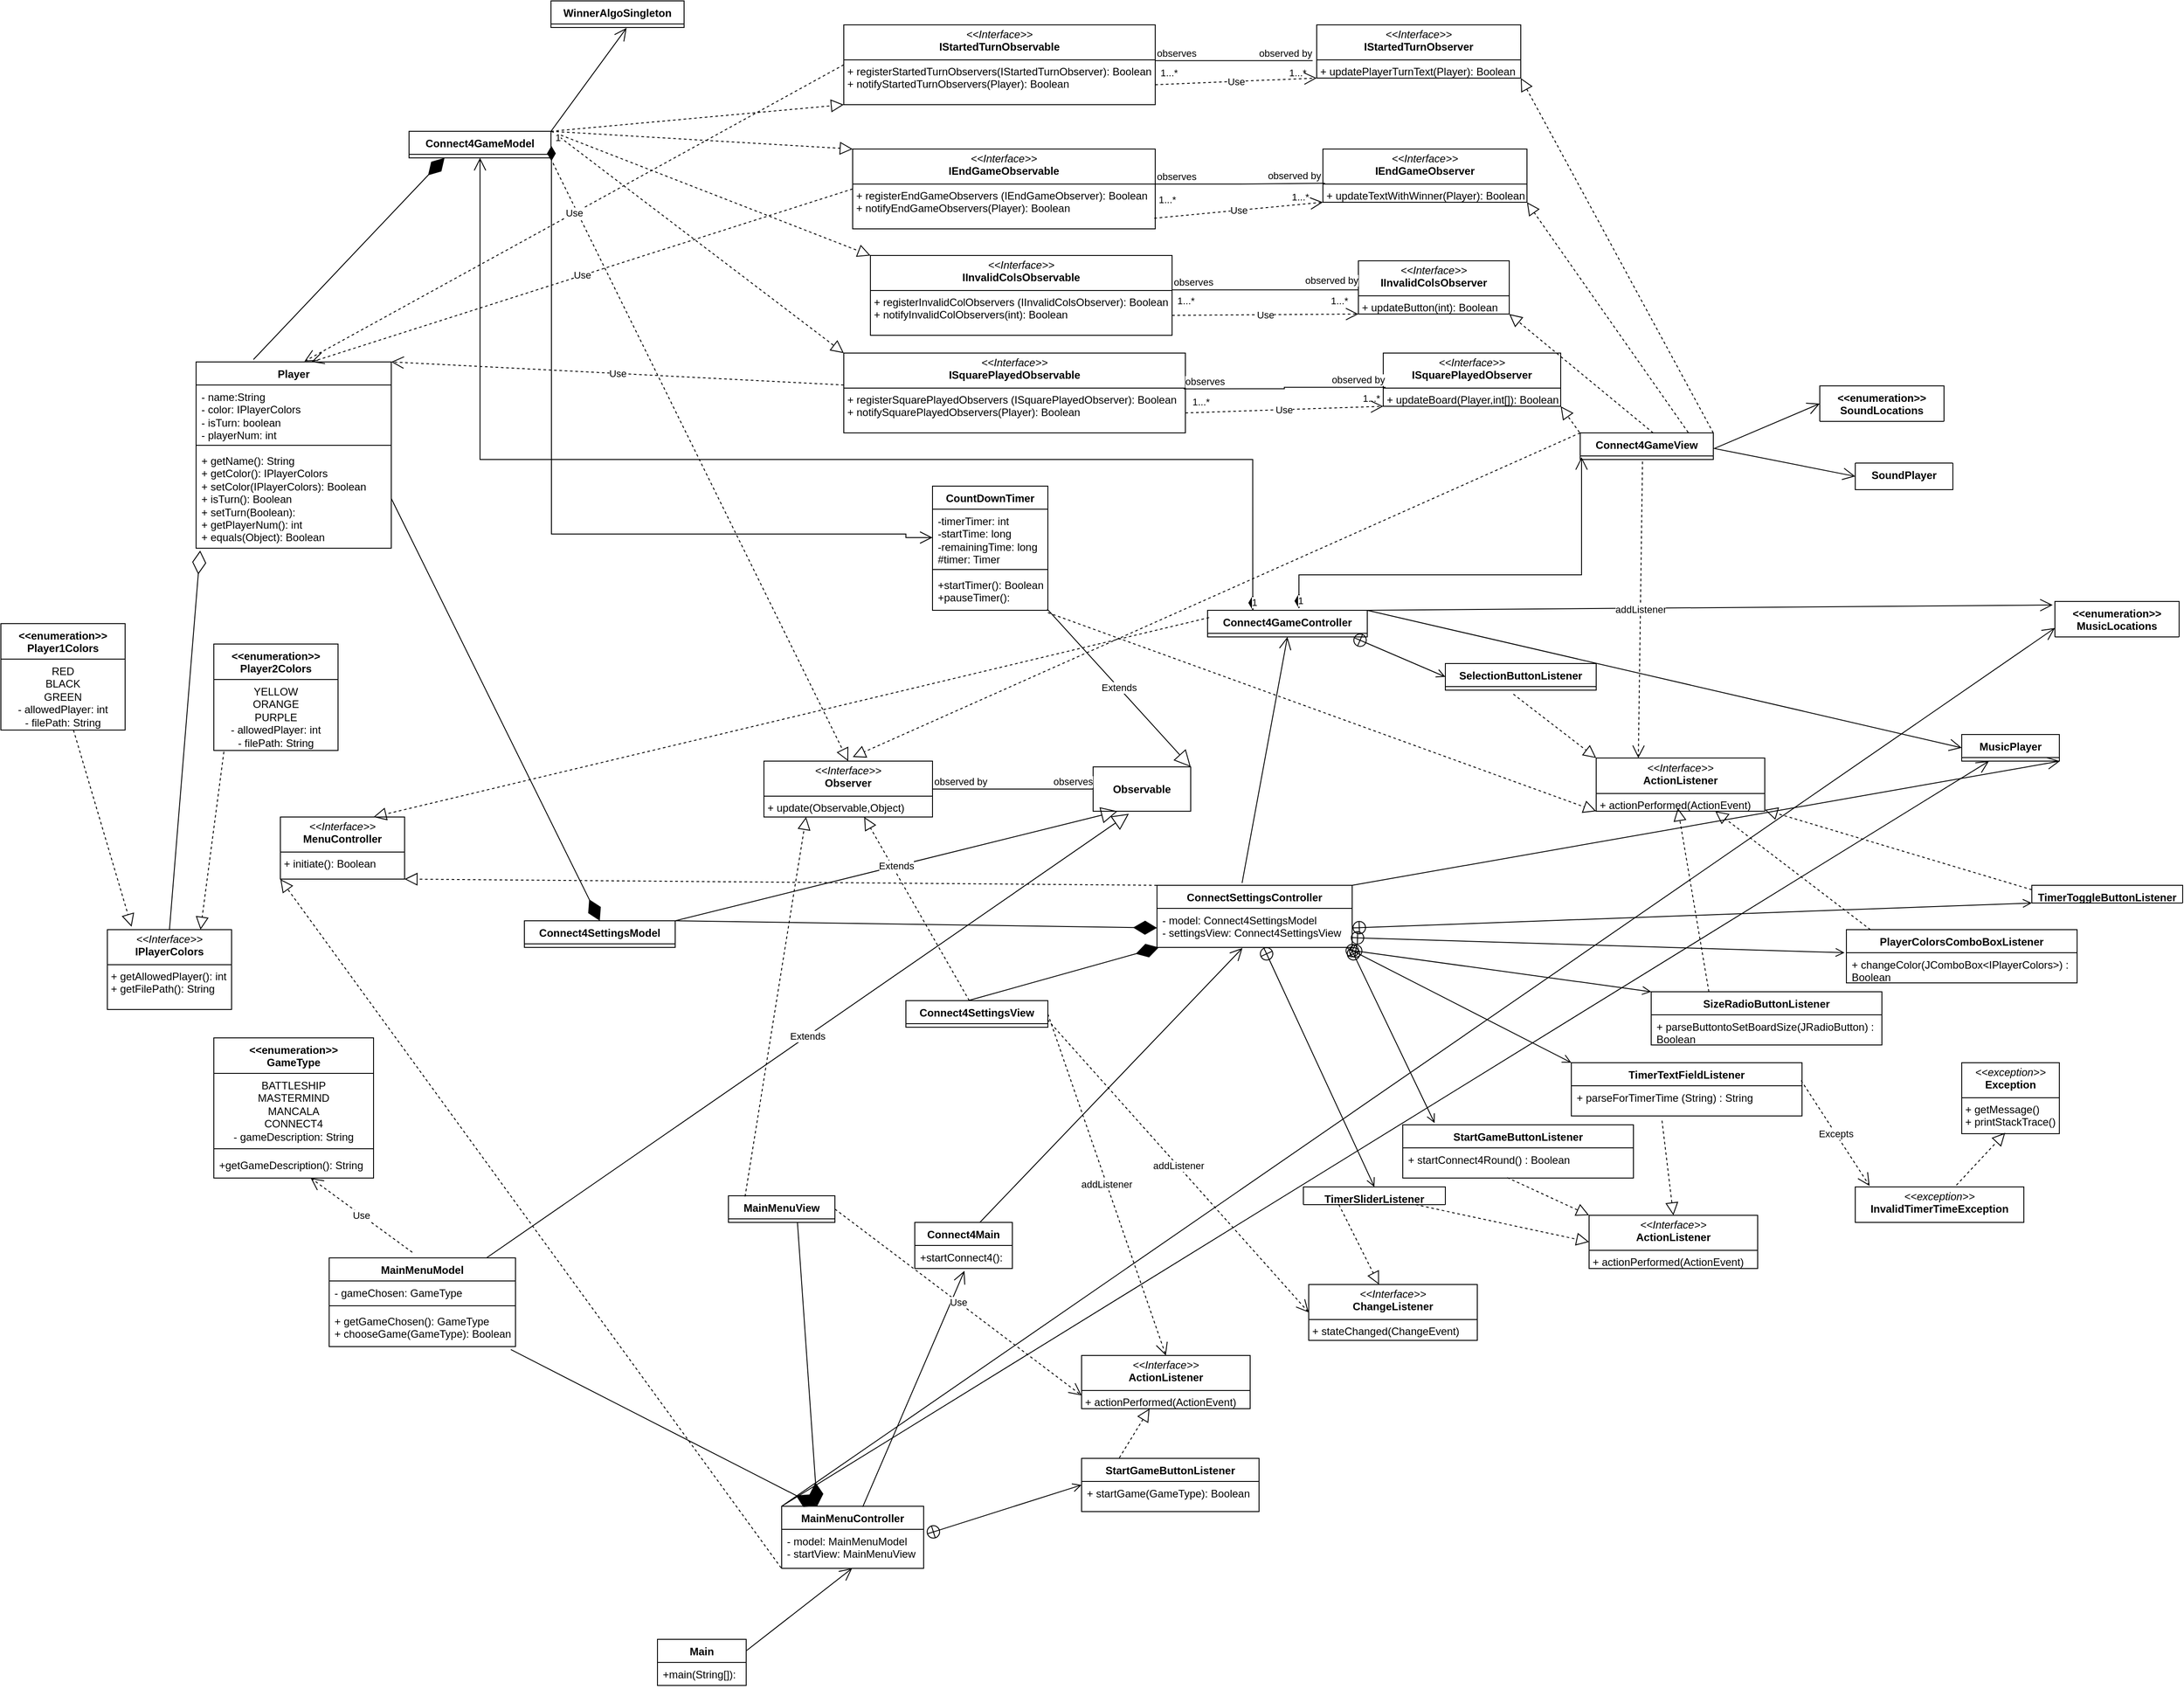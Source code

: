 <mxfile version="24.3.1" type="device">
  <diagram id="C5RBs43oDa-KdzZeNtuy" name="Page-1">
    <mxGraphModel dx="6437" dy="4447" grid="1" gridSize="10" guides="1" tooltips="1" connect="1" arrows="1" fold="1" page="1" pageScale="1" pageWidth="827" pageHeight="1169" math="0" shadow="0">
      <root>
        <mxCell id="WIyWlLk6GJQsqaUBKTNV-0" />
        <mxCell id="WIyWlLk6GJQsqaUBKTNV-1" parent="WIyWlLk6GJQsqaUBKTNV-0" />
        <mxCell id="VFU4-jc8pIwi2B-zyS63-0" value="Connect4GameController" style="swimlane;fontStyle=1;align=center;verticalAlign=top;childLayout=stackLayout;horizontal=1;startSize=26;horizontalStack=0;resizeParent=1;resizeParentMax=0;resizeLast=0;collapsible=1;marginBottom=0;whiteSpace=wrap;html=1;" vertex="1" collapsed="1" parent="WIyWlLk6GJQsqaUBKTNV-1">
          <mxGeometry x="260" y="-1603" width="180" height="30" as="geometry">
            <mxRectangle x="300" y="-800" width="210" height="70" as="alternateBounds" />
          </mxGeometry>
        </mxCell>
        <mxCell id="VFU4-jc8pIwi2B-zyS63-1" value="- gameModel : Connect4GameModel&lt;div&gt;- gameView : Connect4GameView&lt;/div&gt;" style="text;strokeColor=none;fillColor=none;align=left;verticalAlign=top;spacingLeft=4;spacingRight=4;overflow=hidden;rotatable=0;points=[[0,0.5],[1,0.5]];portConstraint=eastwest;whiteSpace=wrap;html=1;" vertex="1" parent="VFU4-jc8pIwi2B-zyS63-0">
          <mxGeometry y="26" width="210" height="44" as="geometry" />
        </mxCell>
        <mxCell id="VFU4-jc8pIwi2B-zyS63-4" value="SelectionButtonListener" style="swimlane;fontStyle=1;align=center;verticalAlign=top;childLayout=stackLayout;horizontal=1;startSize=26;horizontalStack=0;resizeParent=1;resizeParentMax=0;resizeLast=0;collapsible=1;marginBottom=0;whiteSpace=wrap;html=1;" vertex="1" collapsed="1" parent="WIyWlLk6GJQsqaUBKTNV-1">
          <mxGeometry x="528" y="-1543" width="170" height="30" as="geometry">
            <mxRectangle x="568" y="-740" width="180" height="60" as="alternateBounds" />
          </mxGeometry>
        </mxCell>
        <mxCell id="VFU4-jc8pIwi2B-zyS63-7" value="+parseForColNum (JButton): Boolean" style="text;strokeColor=none;fillColor=none;align=left;verticalAlign=top;spacingLeft=4;spacingRight=4;overflow=hidden;rotatable=0;points=[[0,0.5],[1,0.5]];portConstraint=eastwest;whiteSpace=wrap;html=1;" vertex="1" parent="VFU4-jc8pIwi2B-zyS63-4">
          <mxGeometry y="26" width="180" height="34" as="geometry" />
        </mxCell>
        <mxCell id="VFU4-jc8pIwi2B-zyS63-9" value="&lt;p style=&quot;margin:0px;margin-top:4px;text-align:center;&quot;&gt;&lt;i&gt;&amp;lt;&amp;lt;Interface&amp;gt;&amp;gt;&lt;/i&gt;&lt;br&gt;&lt;b&gt;ActionListener&lt;/b&gt;&lt;/p&gt;&lt;hr size=&quot;1&quot; style=&quot;border-style:solid;&quot;&gt;&lt;p style=&quot;margin:0px;margin-left:4px;&quot;&gt;+ actionPerformed(ActionEvent)&lt;br&gt;&lt;/p&gt;" style="verticalAlign=top;align=left;overflow=fill;html=1;whiteSpace=wrap;" vertex="1" parent="WIyWlLk6GJQsqaUBKTNV-1">
          <mxGeometry x="698" y="-1436.5" width="190" height="60" as="geometry" />
        </mxCell>
        <mxCell id="VFU4-jc8pIwi2B-zyS63-38" value="TimerToggleButtonListener" style="swimlane;fontStyle=1;align=center;verticalAlign=top;childLayout=stackLayout;horizontal=1;startSize=26;horizontalStack=0;resizeParent=1;resizeParentMax=0;resizeLast=0;collapsible=1;marginBottom=0;whiteSpace=wrap;html=1;" vertex="1" parent="WIyWlLk6GJQsqaUBKTNV-1">
          <mxGeometry x="1189" y="-1293" width="170" height="20" as="geometry" />
        </mxCell>
        <mxCell id="VFU4-jc8pIwi2B-zyS63-42" value="TimerSliderListener" style="swimlane;fontStyle=1;align=center;verticalAlign=top;childLayout=stackLayout;horizontal=1;startSize=26;horizontalStack=0;resizeParent=1;resizeParentMax=0;resizeLast=0;collapsible=1;marginBottom=0;whiteSpace=wrap;html=1;" vertex="1" parent="WIyWlLk6GJQsqaUBKTNV-1">
          <mxGeometry x="368" y="-953" width="160" height="20" as="geometry" />
        </mxCell>
        <mxCell id="VFU4-jc8pIwi2B-zyS63-46" value="&lt;p style=&quot;margin:0px;margin-top:4px;text-align:center;&quot;&gt;&lt;i&gt;&amp;lt;&amp;lt;Interface&amp;gt;&amp;gt;&lt;/i&gt;&lt;br&gt;&lt;b&gt;ChangeListener&lt;/b&gt;&lt;/p&gt;&lt;hr size=&quot;1&quot; style=&quot;border-style:solid;&quot;&gt;&lt;p style=&quot;margin:0px;margin-left:4px;&quot;&gt;&lt;/p&gt;&lt;p style=&quot;margin:0px;margin-left:4px;&quot;&gt;+ stateChanged(ChangeEvent)&lt;/p&gt;" style="verticalAlign=top;align=left;overflow=fill;html=1;whiteSpace=wrap;" vertex="1" parent="WIyWlLk6GJQsqaUBKTNV-1">
          <mxGeometry x="374" y="-843" width="190" height="63" as="geometry" />
        </mxCell>
        <mxCell id="VFU4-jc8pIwi2B-zyS63-51" value="TimerTextFieldListener" style="swimlane;fontStyle=1;align=center;verticalAlign=top;childLayout=stackLayout;horizontal=1;startSize=26;horizontalStack=0;resizeParent=1;resizeParentMax=0;resizeLast=0;collapsible=1;marginBottom=0;whiteSpace=wrap;html=1;" vertex="1" parent="WIyWlLk6GJQsqaUBKTNV-1">
          <mxGeometry x="670" y="-1093" width="260" height="60" as="geometry" />
        </mxCell>
        <mxCell id="VFU4-jc8pIwi2B-zyS63-54" value="+ parseForTimerTime (String) : String" style="text;strokeColor=none;fillColor=none;align=left;verticalAlign=top;spacingLeft=4;spacingRight=4;overflow=hidden;rotatable=0;points=[[0,0.5],[1,0.5]];portConstraint=eastwest;whiteSpace=wrap;html=1;" vertex="1" parent="VFU4-jc8pIwi2B-zyS63-51">
          <mxGeometry y="26" width="260" height="34" as="geometry" />
        </mxCell>
        <mxCell id="VFU4-jc8pIwi2B-zyS63-55" value="PlayerColorsComboBoxListener" style="swimlane;fontStyle=1;align=center;verticalAlign=top;childLayout=stackLayout;horizontal=1;startSize=26;horizontalStack=0;resizeParent=1;resizeParentMax=0;resizeLast=0;collapsible=1;marginBottom=0;whiteSpace=wrap;html=1;" vertex="1" parent="WIyWlLk6GJQsqaUBKTNV-1">
          <mxGeometry x="980" y="-1243" width="260" height="60" as="geometry" />
        </mxCell>
        <mxCell id="VFU4-jc8pIwi2B-zyS63-56" value="+ changeColor(JComboBox&amp;lt;IPlayerColors&amp;gt;) : Boolean" style="text;strokeColor=none;fillColor=none;align=left;verticalAlign=top;spacingLeft=4;spacingRight=4;overflow=hidden;rotatable=0;points=[[0,0.5],[1,0.5]];portConstraint=eastwest;whiteSpace=wrap;html=1;" vertex="1" parent="VFU4-jc8pIwi2B-zyS63-55">
          <mxGeometry y="26" width="260" height="34" as="geometry" />
        </mxCell>
        <mxCell id="VFU4-jc8pIwi2B-zyS63-57" value="StartGameButtonListener" style="swimlane;fontStyle=1;align=center;verticalAlign=top;childLayout=stackLayout;horizontal=1;startSize=26;horizontalStack=0;resizeParent=1;resizeParentMax=0;resizeLast=0;collapsible=1;marginBottom=0;whiteSpace=wrap;html=1;" vertex="1" parent="WIyWlLk6GJQsqaUBKTNV-1">
          <mxGeometry x="480" y="-1023" width="260" height="60" as="geometry" />
        </mxCell>
        <mxCell id="VFU4-jc8pIwi2B-zyS63-58" value="+ startConnect4Round() : Boolean" style="text;strokeColor=none;fillColor=none;align=left;verticalAlign=top;spacingLeft=4;spacingRight=4;overflow=hidden;rotatable=0;points=[[0,0.5],[1,0.5]];portConstraint=eastwest;whiteSpace=wrap;html=1;" vertex="1" parent="VFU4-jc8pIwi2B-zyS63-57">
          <mxGeometry y="26" width="260" height="34" as="geometry" />
        </mxCell>
        <mxCell id="VFU4-jc8pIwi2B-zyS63-59" value="SizeRadioButtonListener" style="swimlane;fontStyle=1;align=center;verticalAlign=top;childLayout=stackLayout;horizontal=1;startSize=26;horizontalStack=0;resizeParent=1;resizeParentMax=0;resizeLast=0;collapsible=1;marginBottom=0;whiteSpace=wrap;html=1;" vertex="1" parent="WIyWlLk6GJQsqaUBKTNV-1">
          <mxGeometry x="760" y="-1173" width="260" height="60" as="geometry" />
        </mxCell>
        <mxCell id="VFU4-jc8pIwi2B-zyS63-60" value="+ parseButtontoSetBoardSize(JRadioButton) : Boolean" style="text;strokeColor=none;fillColor=none;align=left;verticalAlign=top;spacingLeft=4;spacingRight=4;overflow=hidden;rotatable=0;points=[[0,0.5],[1,0.5]];portConstraint=eastwest;whiteSpace=wrap;html=1;" vertex="1" parent="VFU4-jc8pIwi2B-zyS63-59">
          <mxGeometry y="26" width="260" height="34" as="geometry" />
        </mxCell>
        <mxCell id="VFU4-jc8pIwi2B-zyS63-61" value="ConnectSettingsController" style="swimlane;fontStyle=1;align=center;verticalAlign=top;childLayout=stackLayout;horizontal=1;startSize=26;horizontalStack=0;resizeParent=1;resizeParentMax=0;resizeLast=0;collapsible=1;marginBottom=0;whiteSpace=wrap;html=1;" vertex="1" parent="WIyWlLk6GJQsqaUBKTNV-1">
          <mxGeometry x="203" y="-1293" width="220" height="70" as="geometry" />
        </mxCell>
        <mxCell id="VFU4-jc8pIwi2B-zyS63-62" value="- model: Connect4SettingsModel&lt;div&gt;- settingsView: Connect4SettingsView&lt;/div&gt;" style="text;strokeColor=none;fillColor=none;align=left;verticalAlign=top;spacingLeft=4;spacingRight=4;overflow=hidden;rotatable=0;points=[[0,0.5],[1,0.5]];portConstraint=eastwest;whiteSpace=wrap;html=1;" vertex="1" parent="VFU4-jc8pIwi2B-zyS63-61">
          <mxGeometry y="26" width="220" height="44" as="geometry" />
        </mxCell>
        <mxCell id="VFU4-jc8pIwi2B-zyS63-67" value="&lt;p style=&quot;margin:0px;margin-top:4px;text-align:center;&quot;&gt;&lt;i&gt;&amp;lt;&amp;lt;exception&amp;gt;&amp;gt;&lt;/i&gt;&lt;br&gt;&lt;b&gt;Exception&lt;/b&gt;&lt;/p&gt;&lt;hr size=&quot;1&quot; style=&quot;border-style:solid;&quot;&gt;&lt;p style=&quot;margin:0px;margin-left:4px;&quot;&gt;+ getMessage()&lt;br&gt;&lt;/p&gt;&lt;p style=&quot;margin:0px;margin-left:4px;&quot;&gt;+ printStackTrace()&lt;/p&gt;" style="verticalAlign=top;align=left;overflow=fill;html=1;whiteSpace=wrap;" vertex="1" parent="WIyWlLk6GJQsqaUBKTNV-1">
          <mxGeometry x="1110" y="-1093" width="110" height="80" as="geometry" />
        </mxCell>
        <mxCell id="VFU4-jc8pIwi2B-zyS63-68" value="&lt;p style=&quot;margin:0px;margin-top:4px;text-align:center;&quot;&gt;&lt;i&gt;&amp;lt;&amp;lt;exception&amp;gt;&amp;gt;&lt;/i&gt;&lt;br&gt;&lt;b&gt;InvalidTimerTimeException&lt;/b&gt;&lt;/p&gt;" style="verticalAlign=top;align=left;overflow=fill;html=1;whiteSpace=wrap;" vertex="1" parent="WIyWlLk6GJQsqaUBKTNV-1">
          <mxGeometry x="990" y="-953" width="190" height="40" as="geometry" />
        </mxCell>
        <mxCell id="VFU4-jc8pIwi2B-zyS63-69" value="&lt;p style=&quot;margin:0px;margin-top:4px;text-align:center;&quot;&gt;&lt;i&gt;&amp;lt;&amp;lt;Interface&amp;gt;&amp;gt;&lt;/i&gt;&lt;br&gt;&lt;b&gt;IEndGameObservable&lt;/b&gt;&lt;/p&gt;&lt;hr size=&quot;1&quot; style=&quot;border-style:solid;&quot;&gt;&lt;p style=&quot;margin:0px;margin-left:4px;&quot;&gt;+ registerEndGameObservers (IEndGameObserver): Boolean&lt;br&gt;+ notifyEndGameObservers(Player): Boolean&lt;/p&gt;" style="verticalAlign=top;align=left;overflow=fill;html=1;whiteSpace=wrap;" vertex="1" parent="WIyWlLk6GJQsqaUBKTNV-1">
          <mxGeometry x="-140" y="-2123" width="341" height="90" as="geometry" />
        </mxCell>
        <mxCell id="VFU4-jc8pIwi2B-zyS63-70" value="&lt;p style=&quot;margin:0px;margin-top:4px;text-align:center;&quot;&gt;&lt;i&gt;&amp;lt;&amp;lt;Interface&amp;gt;&amp;gt;&lt;/i&gt;&lt;br&gt;&lt;b&gt;IInvalidColsObservable&lt;/b&gt;&lt;/p&gt;&lt;hr size=&quot;1&quot; style=&quot;border-style:solid;&quot;&gt;&lt;p style=&quot;margin:0px;margin-left:4px;&quot;&gt;+ registerInvalidColObservers (IInvalidColsObserver): Boolean&lt;br&gt;+ notifyInvalidColObservers(int): Boolean&lt;/p&gt;" style="verticalAlign=top;align=left;overflow=fill;html=1;whiteSpace=wrap;" vertex="1" parent="WIyWlLk6GJQsqaUBKTNV-1">
          <mxGeometry x="-120" y="-2003" width="340" height="90" as="geometry" />
        </mxCell>
        <mxCell id="VFU4-jc8pIwi2B-zyS63-71" value="&lt;p style=&quot;margin:0px;margin-top:4px;text-align:center;&quot;&gt;&lt;i&gt;&amp;lt;&amp;lt;Interface&amp;gt;&amp;gt;&lt;/i&gt;&lt;br&gt;&lt;b&gt;ISquarePlayedObservable&lt;/b&gt;&lt;/p&gt;&lt;hr size=&quot;1&quot; style=&quot;border-style:solid;&quot;&gt;&lt;p style=&quot;margin:0px;margin-left:4px;&quot;&gt;+ registerSquarePlayedObservers (ISquarePlayedObserver): Boolean&lt;br&gt;+ notifySquarePlayedObservers(Player): Boolean&lt;/p&gt;" style="verticalAlign=top;align=left;overflow=fill;html=1;whiteSpace=wrap;" vertex="1" parent="WIyWlLk6GJQsqaUBKTNV-1">
          <mxGeometry x="-150" y="-1893" width="385" height="90" as="geometry" />
        </mxCell>
        <mxCell id="VFU4-jc8pIwi2B-zyS63-72" value="&lt;p style=&quot;margin:0px;margin-top:4px;text-align:center;&quot;&gt;&lt;i&gt;&amp;lt;&amp;lt;Interface&amp;gt;&amp;gt;&lt;/i&gt;&lt;br&gt;&lt;b&gt;IStartedTurnObservable&lt;/b&gt;&lt;/p&gt;&lt;hr size=&quot;1&quot; style=&quot;border-style:solid;&quot;&gt;&lt;p style=&quot;margin:0px;margin-left:4px;&quot;&gt;+ registerStartedTurnObservers(IStartedTurnObserver): Boolean&lt;br&gt;+ notifyStartedTurnObservers(Player): Boolean&lt;/p&gt;" style="verticalAlign=top;align=left;overflow=fill;html=1;whiteSpace=wrap;" vertex="1" parent="WIyWlLk6GJQsqaUBKTNV-1">
          <mxGeometry x="-150" y="-2263" width="351" height="90" as="geometry" />
        </mxCell>
        <mxCell id="VFU4-jc8pIwi2B-zyS63-73" value="&lt;p style=&quot;margin:0px;margin-top:4px;text-align:center;&quot;&gt;&lt;i&gt;&amp;lt;&amp;lt;Interface&amp;gt;&amp;gt;&lt;/i&gt;&lt;br&gt;&lt;b&gt;IPlayerColors&lt;/b&gt;&lt;/p&gt;&lt;hr size=&quot;1&quot; style=&quot;border-style:solid;&quot;&gt;&lt;p style=&quot;margin:0px;margin-left:4px;&quot;&gt;+ getAllowedPlayer(): int&lt;br&gt;+ getFilePath(): String&lt;/p&gt;" style="verticalAlign=top;align=left;overflow=fill;html=1;whiteSpace=wrap;" vertex="1" parent="WIyWlLk6GJQsqaUBKTNV-1">
          <mxGeometry x="-980" y="-1243" width="140" height="90" as="geometry" />
        </mxCell>
        <mxCell id="VFU4-jc8pIwi2B-zyS63-74" value="Player" style="swimlane;fontStyle=1;align=center;verticalAlign=top;childLayout=stackLayout;horizontal=1;startSize=26;horizontalStack=0;resizeParent=1;resizeParentMax=0;resizeLast=0;collapsible=1;marginBottom=0;whiteSpace=wrap;html=1;" vertex="1" parent="WIyWlLk6GJQsqaUBKTNV-1">
          <mxGeometry x="-880" y="-1883" width="220" height="210" as="geometry" />
        </mxCell>
        <mxCell id="VFU4-jc8pIwi2B-zyS63-75" value="- name:String&lt;div&gt;- color: IPlayerColors&lt;/div&gt;&lt;div&gt;- isTurn: boolean&lt;/div&gt;&lt;div&gt;- playerNum: int&lt;/div&gt;" style="text;strokeColor=none;fillColor=none;align=left;verticalAlign=top;spacingLeft=4;spacingRight=4;overflow=hidden;rotatable=0;points=[[0,0.5],[1,0.5]];portConstraint=eastwest;whiteSpace=wrap;html=1;" vertex="1" parent="VFU4-jc8pIwi2B-zyS63-74">
          <mxGeometry y="26" width="220" height="64" as="geometry" />
        </mxCell>
        <mxCell id="VFU4-jc8pIwi2B-zyS63-76" value="" style="line;strokeWidth=1;fillColor=none;align=left;verticalAlign=middle;spacingTop=-1;spacingLeft=3;spacingRight=3;rotatable=0;labelPosition=right;points=[];portConstraint=eastwest;strokeColor=inherit;" vertex="1" parent="VFU4-jc8pIwi2B-zyS63-74">
          <mxGeometry y="90" width="220" height="8" as="geometry" />
        </mxCell>
        <mxCell id="VFU4-jc8pIwi2B-zyS63-77" value="+ getName(): String&lt;div&gt;+ getColor(): IPlayerColors&lt;/div&gt;&lt;div&gt;+ setColor(IPlayerColors): Boolean&lt;/div&gt;&lt;div&gt;+ isTurn(): Boolean&lt;/div&gt;&lt;div&gt;+ setTurn(Boolean):&lt;/div&gt;&lt;div&gt;+ getPlayerNum(): int&lt;/div&gt;&lt;div&gt;+ equals(Object): Boolean&lt;/div&gt;" style="text;strokeColor=none;fillColor=none;align=left;verticalAlign=top;spacingLeft=4;spacingRight=4;overflow=hidden;rotatable=0;points=[[0,0.5],[1,0.5]];portConstraint=eastwest;whiteSpace=wrap;html=1;" vertex="1" parent="VFU4-jc8pIwi2B-zyS63-74">
          <mxGeometry y="98" width="220" height="112" as="geometry" />
        </mxCell>
        <mxCell id="VFU4-jc8pIwi2B-zyS63-78" value="&lt;div&gt;&amp;lt;&amp;lt;enumeration&amp;gt;&amp;gt;&lt;/div&gt;&lt;div&gt;Player1Colors&lt;/div&gt;" style="swimlane;fontStyle=1;align=center;verticalAlign=top;childLayout=stackLayout;horizontal=1;startSize=40;horizontalStack=0;resizeParent=1;resizeParentMax=0;resizeLast=0;collapsible=1;marginBottom=0;whiteSpace=wrap;html=1;" vertex="1" parent="WIyWlLk6GJQsqaUBKTNV-1">
          <mxGeometry x="-1100" y="-1588" width="140" height="120" as="geometry" />
        </mxCell>
        <mxCell id="VFU4-jc8pIwi2B-zyS63-79" value="&lt;div style=&quot;&quot;&gt;&lt;span style=&quot;background-color: initial;&quot;&gt;RED&lt;/span&gt;&lt;/div&gt;&lt;div style=&quot;&quot;&gt;BLACK&lt;/div&gt;&lt;div style=&quot;&quot;&gt;GREEN&lt;/div&gt;&lt;div&gt;- allowedPlayer: int&lt;/div&gt;&lt;div&gt;- filePath: String&lt;/div&gt;" style="text;strokeColor=none;fillColor=none;align=center;verticalAlign=top;spacingLeft=4;spacingRight=4;overflow=hidden;rotatable=0;points=[[0,0.5],[1,0.5]];portConstraint=eastwest;whiteSpace=wrap;html=1;" vertex="1" parent="VFU4-jc8pIwi2B-zyS63-78">
          <mxGeometry y="40" width="140" height="80" as="geometry" />
        </mxCell>
        <mxCell id="VFU4-jc8pIwi2B-zyS63-82" value="&lt;div&gt;&amp;lt;&amp;lt;enumeration&amp;gt;&amp;gt;&lt;/div&gt;&lt;div&gt;Player2Colors&lt;/div&gt;" style="swimlane;fontStyle=1;align=center;verticalAlign=top;childLayout=stackLayout;horizontal=1;startSize=40;horizontalStack=0;resizeParent=1;resizeParentMax=0;resizeLast=0;collapsible=1;marginBottom=0;whiteSpace=wrap;html=1;" vertex="1" parent="WIyWlLk6GJQsqaUBKTNV-1">
          <mxGeometry x="-860" y="-1565" width="140" height="120" as="geometry" />
        </mxCell>
        <mxCell id="VFU4-jc8pIwi2B-zyS63-83" value="&lt;div style=&quot;&quot;&gt;YELLOW&lt;/div&gt;&lt;div style=&quot;&quot;&gt;ORANGE&lt;/div&gt;&lt;div style=&quot;&quot;&gt;PURPLE&lt;/div&gt;&lt;div&gt;- allowedPlayer: int&lt;/div&gt;&lt;div&gt;- filePath: String&lt;/div&gt;" style="text;strokeColor=none;fillColor=none;align=center;verticalAlign=top;spacingLeft=4;spacingRight=4;overflow=hidden;rotatable=0;points=[[0,0.5],[1,0.5]];portConstraint=eastwest;whiteSpace=wrap;html=1;" vertex="1" parent="VFU4-jc8pIwi2B-zyS63-82">
          <mxGeometry y="40" width="140" height="80" as="geometry" />
        </mxCell>
        <mxCell id="VFU4-jc8pIwi2B-zyS63-84" value="&lt;p style=&quot;margin:0px;margin-top:4px;text-align:center;&quot;&gt;&lt;i&gt;&amp;lt;&amp;lt;Interface&amp;gt;&amp;gt;&lt;/i&gt;&lt;br&gt;&lt;b&gt;MenuController&lt;/b&gt;&lt;/p&gt;&lt;hr size=&quot;1&quot; style=&quot;border-style:solid;&quot;&gt;&lt;p style=&quot;margin:0px;margin-left:4px;&quot;&gt;+ initiate(): Boolean&lt;br&gt;&lt;/p&gt;" style="verticalAlign=top;align=left;overflow=fill;html=1;whiteSpace=wrap;" vertex="1" parent="WIyWlLk6GJQsqaUBKTNV-1">
          <mxGeometry x="-785" y="-1370" width="140" height="70" as="geometry" />
        </mxCell>
        <mxCell id="VFU4-jc8pIwi2B-zyS63-85" value="SoundPlayer" style="swimlane;fontStyle=1;align=center;verticalAlign=top;childLayout=stackLayout;horizontal=1;startSize=0;horizontalStack=0;resizeParent=1;resizeParentMax=0;resizeLast=0;collapsible=1;marginBottom=0;whiteSpace=wrap;html=1;" vertex="1" collapsed="1" parent="WIyWlLk6GJQsqaUBKTNV-1">
          <mxGeometry x="990" y="-1769" width="110" height="30" as="geometry">
            <mxRectangle x="1180" y="-920" width="170" height="100" as="alternateBounds" />
          </mxGeometry>
        </mxCell>
        <mxCell id="VFU4-jc8pIwi2B-zyS63-86" value="- instance: SoundPlayer" style="text;strokeColor=none;fillColor=none;align=left;verticalAlign=top;spacingLeft=4;spacingRight=4;overflow=hidden;rotatable=0;points=[[0,0.5],[1,0.5]];portConstraint=eastwest;whiteSpace=wrap;html=1;" vertex="1" parent="VFU4-jc8pIwi2B-zyS63-85">
          <mxGeometry y="26" width="170" height="26" as="geometry" />
        </mxCell>
        <mxCell id="VFU4-jc8pIwi2B-zyS63-87" value="" style="line;strokeWidth=1;fillColor=none;align=left;verticalAlign=middle;spacingTop=-1;spacingLeft=3;spacingRight=3;rotatable=0;labelPosition=right;points=[];portConstraint=eastwest;strokeColor=inherit;" vertex="1" parent="VFU4-jc8pIwi2B-zyS63-85">
          <mxGeometry y="52" width="170" height="8" as="geometry" />
        </mxCell>
        <mxCell id="VFU4-jc8pIwi2B-zyS63-88" value="+ getInstance(): SoundPlayer&lt;div&gt;+ playSound(String): Boolean&lt;/div&gt;" style="text;strokeColor=none;fillColor=none;align=left;verticalAlign=top;spacingLeft=4;spacingRight=4;overflow=hidden;rotatable=0;points=[[0,0.5],[1,0.5]];portConstraint=eastwest;whiteSpace=wrap;html=1;" vertex="1" parent="VFU4-jc8pIwi2B-zyS63-85">
          <mxGeometry y="60" width="170" height="40" as="geometry" />
        </mxCell>
        <mxCell id="VFU4-jc8pIwi2B-zyS63-89" value="MusicPlayer" style="swimlane;fontStyle=1;align=center;verticalAlign=top;childLayout=stackLayout;horizontal=1;startSize=26;horizontalStack=0;resizeParent=1;resizeParentMax=0;resizeLast=0;collapsible=1;marginBottom=0;whiteSpace=wrap;html=1;" vertex="1" collapsed="1" parent="WIyWlLk6GJQsqaUBKTNV-1">
          <mxGeometry x="1110" y="-1463" width="110" height="30" as="geometry">
            <mxRectangle x="1074" y="-730" width="170" height="150" as="alternateBounds" />
          </mxGeometry>
        </mxCell>
        <mxCell id="VFU4-jc8pIwi2B-zyS63-90" value="&lt;div&gt;- musicClip: Clip&lt;/div&gt;- instance: MusicPlayer" style="text;strokeColor=none;fillColor=none;align=left;verticalAlign=top;spacingLeft=4;spacingRight=4;overflow=hidden;rotatable=0;points=[[0,0.5],[1,0.5]];portConstraint=eastwest;whiteSpace=wrap;html=1;" vertex="1" parent="VFU4-jc8pIwi2B-zyS63-89">
          <mxGeometry y="26" width="170" height="44" as="geometry" />
        </mxCell>
        <mxCell id="VFU4-jc8pIwi2B-zyS63-91" value="" style="line;strokeWidth=1;fillColor=none;align=left;verticalAlign=middle;spacingTop=-1;spacingLeft=3;spacingRight=3;rotatable=0;labelPosition=right;points=[];portConstraint=eastwest;strokeColor=inherit;" vertex="1" parent="VFU4-jc8pIwi2B-zyS63-89">
          <mxGeometry y="70" width="170" height="8" as="geometry" />
        </mxCell>
        <mxCell id="VFU4-jc8pIwi2B-zyS63-92" value="+ getInstance(): SoundPlayer&lt;div&gt;+ playMusic(String): Boolean&lt;/div&gt;&lt;div&gt;+ pauseMusic(): Boolean&lt;/div&gt;&lt;div&gt;+ resumeMusic(): Boolean&lt;/div&gt;" style="text;strokeColor=none;fillColor=none;align=left;verticalAlign=top;spacingLeft=4;spacingRight=4;overflow=hidden;rotatable=0;points=[[0,0.5],[1,0.5]];portConstraint=eastwest;whiteSpace=wrap;html=1;" vertex="1" parent="VFU4-jc8pIwi2B-zyS63-89">
          <mxGeometry y="78" width="170" height="72" as="geometry" />
        </mxCell>
        <mxCell id="VFU4-jc8pIwi2B-zyS63-95" value="&lt;div&gt;&amp;lt;&amp;lt;enumeration&amp;gt;&amp;gt;&lt;/div&gt;&lt;div&gt;SoundLocations&lt;/div&gt;" style="swimlane;fontStyle=1;align=center;verticalAlign=top;childLayout=stackLayout;horizontal=1;startSize=40;horizontalStack=0;resizeParent=1;resizeParentMax=0;resizeLast=0;collapsible=1;marginBottom=0;whiteSpace=wrap;html=1;" vertex="1" collapsed="1" parent="WIyWlLk6GJQsqaUBKTNV-1">
          <mxGeometry x="950" y="-1856" width="140" height="40" as="geometry">
            <mxRectangle x="1170" y="-1053" width="170" height="120" as="alternateBounds" />
          </mxGeometry>
        </mxCell>
        <mxCell id="VFU4-jc8pIwi2B-zyS63-96" value="&lt;div style=&quot;&quot;&gt;&lt;span style=&quot;background-color: initial;&quot;&gt;SQUAREPLAYED&lt;/span&gt;&lt;/div&gt;&lt;div&gt;&lt;span style=&quot;&quot;&gt;- soundFilePath: String&lt;/span&gt;&lt;/div&gt;" style="text;strokeColor=none;fillColor=none;align=center;verticalAlign=top;spacingLeft=4;spacingRight=4;overflow=hidden;rotatable=0;points=[[0,0.5],[1,0.5]];portConstraint=eastwest;whiteSpace=wrap;html=1;" vertex="1" parent="VFU4-jc8pIwi2B-zyS63-95">
          <mxGeometry y="40" width="170" height="44" as="geometry" />
        </mxCell>
        <mxCell id="VFU4-jc8pIwi2B-zyS63-97" value="" style="line;strokeWidth=1;fillColor=none;align=left;verticalAlign=middle;spacingTop=-1;spacingLeft=3;spacingRight=3;rotatable=0;labelPosition=right;points=[];portConstraint=eastwest;strokeColor=inherit;" vertex="1" parent="VFU4-jc8pIwi2B-zyS63-95">
          <mxGeometry y="84" width="170" height="8" as="geometry" />
        </mxCell>
        <mxCell id="VFU4-jc8pIwi2B-zyS63-98" value="+getSoundFilePath(): String" style="text;strokeColor=none;fillColor=none;align=left;verticalAlign=top;spacingLeft=4;spacingRight=4;overflow=hidden;rotatable=0;points=[[0,0.5],[1,0.5]];portConstraint=eastwest;whiteSpace=wrap;html=1;" vertex="1" parent="VFU4-jc8pIwi2B-zyS63-95">
          <mxGeometry y="92" width="170" height="28" as="geometry" />
        </mxCell>
        <mxCell id="VFU4-jc8pIwi2B-zyS63-99" value="&lt;div&gt;&amp;lt;&amp;lt;enumeration&amp;gt;&amp;gt;&lt;/div&gt;&lt;div&gt;MusicLocations&lt;/div&gt;" style="swimlane;fontStyle=1;align=center;verticalAlign=top;childLayout=stackLayout;horizontal=1;startSize=40;horizontalStack=0;resizeParent=1;resizeParentMax=0;resizeLast=0;collapsible=1;marginBottom=0;whiteSpace=wrap;html=1;" vertex="1" collapsed="1" parent="WIyWlLk6GJQsqaUBKTNV-1">
          <mxGeometry x="1215" y="-1613" width="140" height="40" as="geometry">
            <mxRectangle x="1270" y="-762" width="170" height="178" as="alternateBounds" />
          </mxGeometry>
        </mxCell>
        <mxCell id="VFU4-jc8pIwi2B-zyS63-100" value="&lt;div style=&quot;&quot;&gt;MAINMENU&lt;/div&gt;&lt;div style=&quot;&quot;&gt;CONNECT4SETTINGS&lt;/div&gt;&lt;div style=&quot;&quot;&gt;CONNECT4GAME&lt;/div&gt;&lt;div style=&quot;&quot;&gt;CONNECT4WIN&lt;/div&gt;&lt;div style=&quot;&quot;&gt;CONNECT4TIE&lt;/div&gt;&lt;div&gt;&lt;span style=&quot;&quot;&gt;- musicFilePath: String&lt;/span&gt;&lt;/div&gt;" style="text;strokeColor=none;fillColor=none;align=center;verticalAlign=top;spacingLeft=4;spacingRight=4;overflow=hidden;rotatable=0;points=[[0,0.5],[1,0.5]];portConstraint=eastwest;whiteSpace=wrap;html=1;" vertex="1" parent="VFU4-jc8pIwi2B-zyS63-99">
          <mxGeometry y="40" width="170" height="100" as="geometry" />
        </mxCell>
        <mxCell id="VFU4-jc8pIwi2B-zyS63-101" value="" style="line;strokeWidth=1;fillColor=none;align=left;verticalAlign=middle;spacingTop=-1;spacingLeft=3;spacingRight=3;rotatable=0;labelPosition=right;points=[];portConstraint=eastwest;strokeColor=inherit;" vertex="1" parent="VFU4-jc8pIwi2B-zyS63-99">
          <mxGeometry y="140" width="170" height="10" as="geometry" />
        </mxCell>
        <mxCell id="VFU4-jc8pIwi2B-zyS63-102" value="+getMusicFilePath(): String" style="text;strokeColor=none;fillColor=none;align=left;verticalAlign=top;spacingLeft=4;spacingRight=4;overflow=hidden;rotatable=0;points=[[0,0.5],[1,0.5]];portConstraint=eastwest;whiteSpace=wrap;html=1;" vertex="1" parent="VFU4-jc8pIwi2B-zyS63-99">
          <mxGeometry y="150" width="170" height="28" as="geometry" />
        </mxCell>
        <mxCell id="VFU4-jc8pIwi2B-zyS63-103" value="Main" style="swimlane;fontStyle=1;align=center;verticalAlign=top;childLayout=stackLayout;horizontal=1;startSize=26;horizontalStack=0;resizeParent=1;resizeParentMax=0;resizeLast=0;collapsible=1;marginBottom=0;whiteSpace=wrap;html=1;" vertex="1" parent="WIyWlLk6GJQsqaUBKTNV-1">
          <mxGeometry x="-360" y="-443" width="100" height="52" as="geometry" />
        </mxCell>
        <mxCell id="VFU4-jc8pIwi2B-zyS63-106" value="+main(String[]):" style="text;strokeColor=none;fillColor=none;align=left;verticalAlign=top;spacingLeft=4;spacingRight=4;overflow=hidden;rotatable=0;points=[[0,0.5],[1,0.5]];portConstraint=eastwest;whiteSpace=wrap;html=1;" vertex="1" parent="VFU4-jc8pIwi2B-zyS63-103">
          <mxGeometry y="26" width="100" height="26" as="geometry" />
        </mxCell>
        <mxCell id="VFU4-jc8pIwi2B-zyS63-107" value="MainMenuView" style="swimlane;fontStyle=1;align=center;verticalAlign=top;childLayout=stackLayout;horizontal=1;startSize=26;horizontalStack=0;resizeParent=1;resizeParentMax=0;resizeLast=0;collapsible=1;marginBottom=0;whiteSpace=wrap;html=1;" vertex="1" collapsed="1" parent="WIyWlLk6GJQsqaUBKTNV-1">
          <mxGeometry x="-280" y="-943" width="120" height="30" as="geometry">
            <mxRectangle x="-360" y="-340" width="320" height="200" as="alternateBounds" />
          </mxGeometry>
        </mxCell>
        <mxCell id="VFU4-jc8pIwi2B-zyS63-108" value="- contentPane: JPanel&lt;div&gt;- runGameButton : JButton&lt;/div&gt;&lt;div&gt;- gameChoicesBox : JComboBox&amp;lt;GameType&amp;gt;&lt;/div&gt;&lt;div&gt;# gameSummaryTextPane: JTextPane&lt;/div&gt;" style="text;strokeColor=none;fillColor=none;align=left;verticalAlign=top;spacingLeft=4;spacingRight=4;overflow=hidden;rotatable=0;points=[[0,0.5],[1,0.5]];portConstraint=eastwest;whiteSpace=wrap;html=1;" vertex="1" parent="VFU4-jc8pIwi2B-zyS63-107">
          <mxGeometry y="26" width="320" height="74" as="geometry" />
        </mxCell>
        <mxCell id="VFU4-jc8pIwi2B-zyS63-109" value="" style="line;strokeWidth=1;fillColor=none;align=left;verticalAlign=middle;spacingTop=-1;spacingLeft=3;spacingRight=3;rotatable=0;labelPosition=right;points=[];portConstraint=eastwest;strokeColor=inherit;" vertex="1" parent="VFU4-jc8pIwi2B-zyS63-107">
          <mxGeometry y="100" width="320" height="8" as="geometry" />
        </mxCell>
        <mxCell id="VFU4-jc8pIwi2B-zyS63-110" value="+addListenertoGameChoicesBox(ActionListener): Boolean&lt;div&gt;+addListenertoStartGameButton(ActionListener): Boolean&lt;/div&gt;&lt;div&gt;+getGameChoicesBoxChoice(): GameType&lt;/div&gt;&lt;div&gt;-changeSummaryTestPaneText(String): Boolean&lt;/div&gt;" style="text;strokeColor=none;fillColor=none;align=left;verticalAlign=top;spacingLeft=4;spacingRight=4;overflow=hidden;rotatable=0;points=[[0,0.5],[1,0.5]];portConstraint=eastwest;whiteSpace=wrap;html=1;" vertex="1" parent="VFU4-jc8pIwi2B-zyS63-107">
          <mxGeometry y="108" width="320" height="92" as="geometry" />
        </mxCell>
        <mxCell id="VFU4-jc8pIwi2B-zyS63-111" value="&lt;p style=&quot;margin:0px;margin-top:4px;text-align:center;&quot;&gt;&lt;i&gt;&amp;lt;&amp;lt;Interface&amp;gt;&amp;gt;&lt;/i&gt;&lt;br&gt;&lt;b&gt;Observer&lt;/b&gt;&lt;/p&gt;&lt;hr size=&quot;1&quot; style=&quot;border-style:solid;&quot;&gt;&lt;p style=&quot;margin:0px;margin-left:4px;&quot;&gt;&lt;/p&gt;&lt;p style=&quot;margin:0px;margin-left:4px;&quot;&gt;+ update(Observable,Object)&lt;/p&gt;" style="verticalAlign=top;align=left;overflow=fill;html=1;whiteSpace=wrap;" vertex="1" parent="WIyWlLk6GJQsqaUBKTNV-1">
          <mxGeometry x="-240" y="-1433" width="190" height="63" as="geometry" />
        </mxCell>
        <mxCell id="VFU4-jc8pIwi2B-zyS63-113" value="MainMenuModel" style="swimlane;fontStyle=1;align=center;verticalAlign=top;childLayout=stackLayout;horizontal=1;startSize=26;horizontalStack=0;resizeParent=1;resizeParentMax=0;resizeLast=0;collapsible=1;marginBottom=0;whiteSpace=wrap;html=1;" vertex="1" parent="WIyWlLk6GJQsqaUBKTNV-1">
          <mxGeometry x="-730" y="-873" width="210" height="100" as="geometry" />
        </mxCell>
        <mxCell id="VFU4-jc8pIwi2B-zyS63-114" value="- gameChosen: GameType" style="text;strokeColor=none;fillColor=none;align=left;verticalAlign=top;spacingLeft=4;spacingRight=4;overflow=hidden;rotatable=0;points=[[0,0.5],[1,0.5]];portConstraint=eastwest;whiteSpace=wrap;html=1;" vertex="1" parent="VFU4-jc8pIwi2B-zyS63-113">
          <mxGeometry y="26" width="210" height="24" as="geometry" />
        </mxCell>
        <mxCell id="VFU4-jc8pIwi2B-zyS63-115" value="" style="line;strokeWidth=1;fillColor=none;align=left;verticalAlign=middle;spacingTop=-1;spacingLeft=3;spacingRight=3;rotatable=0;labelPosition=right;points=[];portConstraint=eastwest;strokeColor=inherit;" vertex="1" parent="VFU4-jc8pIwi2B-zyS63-113">
          <mxGeometry y="50" width="210" height="8" as="geometry" />
        </mxCell>
        <mxCell id="VFU4-jc8pIwi2B-zyS63-116" value="+ getGameChosen(): GameType&lt;div&gt;+ chooseGame(GameType): Boolean&lt;/div&gt;" style="text;strokeColor=none;fillColor=none;align=left;verticalAlign=top;spacingLeft=4;spacingRight=4;overflow=hidden;rotatable=0;points=[[0,0.5],[1,0.5]];portConstraint=eastwest;whiteSpace=wrap;html=1;" vertex="1" parent="VFU4-jc8pIwi2B-zyS63-113">
          <mxGeometry y="58" width="210" height="42" as="geometry" />
        </mxCell>
        <mxCell id="VFU4-jc8pIwi2B-zyS63-117" value="&lt;div&gt;&amp;lt;&amp;lt;enumeration&amp;gt;&amp;gt;&lt;/div&gt;&lt;div&gt;GameType&lt;/div&gt;" style="swimlane;fontStyle=1;align=center;verticalAlign=top;childLayout=stackLayout;horizontal=1;startSize=40;horizontalStack=0;resizeParent=1;resizeParentMax=0;resizeLast=0;collapsible=1;marginBottom=0;whiteSpace=wrap;html=1;" vertex="1" parent="WIyWlLk6GJQsqaUBKTNV-1">
          <mxGeometry x="-860" y="-1121" width="180" height="158" as="geometry" />
        </mxCell>
        <mxCell id="VFU4-jc8pIwi2B-zyS63-118" value="&lt;div style=&quot;&quot;&gt;BATTLESHIP&lt;/div&gt;&lt;div style=&quot;&quot;&gt;MASTERMIND&lt;/div&gt;&lt;div style=&quot;&quot;&gt;MANCALA&lt;/div&gt;&lt;div style=&quot;&quot;&gt;CONNECT4&lt;/div&gt;&lt;div&gt;&lt;span style=&quot;&quot;&gt;- gameDescription: String&lt;/span&gt;&lt;/div&gt;" style="text;strokeColor=none;fillColor=none;align=center;verticalAlign=top;spacingLeft=4;spacingRight=4;overflow=hidden;rotatable=0;points=[[0,0.5],[1,0.5]];portConstraint=eastwest;whiteSpace=wrap;html=1;" vertex="1" parent="VFU4-jc8pIwi2B-zyS63-117">
          <mxGeometry y="40" width="180" height="80" as="geometry" />
        </mxCell>
        <mxCell id="VFU4-jc8pIwi2B-zyS63-119" value="" style="line;strokeWidth=1;fillColor=none;align=left;verticalAlign=middle;spacingTop=-1;spacingLeft=3;spacingRight=3;rotatable=0;labelPosition=right;points=[];portConstraint=eastwest;strokeColor=inherit;" vertex="1" parent="VFU4-jc8pIwi2B-zyS63-117">
          <mxGeometry y="120" width="180" height="10" as="geometry" />
        </mxCell>
        <mxCell id="VFU4-jc8pIwi2B-zyS63-120" value="+getGameDescription(): String" style="text;strokeColor=none;fillColor=none;align=left;verticalAlign=top;spacingLeft=4;spacingRight=4;overflow=hidden;rotatable=0;points=[[0,0.5],[1,0.5]];portConstraint=eastwest;whiteSpace=wrap;html=1;" vertex="1" parent="VFU4-jc8pIwi2B-zyS63-117">
          <mxGeometry y="130" width="180" height="28" as="geometry" />
        </mxCell>
        <mxCell id="VFU4-jc8pIwi2B-zyS63-121" value="MainMenuController" style="swimlane;fontStyle=1;align=center;verticalAlign=top;childLayout=stackLayout;horizontal=1;startSize=26;horizontalStack=0;resizeParent=1;resizeParentMax=0;resizeLast=0;collapsible=1;marginBottom=0;whiteSpace=wrap;html=1;" vertex="1" parent="WIyWlLk6GJQsqaUBKTNV-1">
          <mxGeometry x="-220" y="-593" width="160" height="70" as="geometry" />
        </mxCell>
        <mxCell id="VFU4-jc8pIwi2B-zyS63-122" value="- model: MainMenuModel&lt;div&gt;- startView: MainMenuView&lt;/div&gt;" style="text;strokeColor=none;fillColor=none;align=left;verticalAlign=top;spacingLeft=4;spacingRight=4;overflow=hidden;rotatable=0;points=[[0,0.5],[1,0.5]];portConstraint=eastwest;whiteSpace=wrap;html=1;" vertex="1" parent="VFU4-jc8pIwi2B-zyS63-121">
          <mxGeometry y="26" width="160" height="44" as="geometry" />
        </mxCell>
        <mxCell id="VFU4-jc8pIwi2B-zyS63-123" value="StartGameButtonListener" style="swimlane;fontStyle=1;align=center;verticalAlign=top;childLayout=stackLayout;horizontal=1;startSize=26;horizontalStack=0;resizeParent=1;resizeParentMax=0;resizeLast=0;collapsible=1;marginBottom=0;whiteSpace=wrap;html=1;" vertex="1" parent="WIyWlLk6GJQsqaUBKTNV-1">
          <mxGeometry x="118" y="-647" width="200" height="60" as="geometry" />
        </mxCell>
        <mxCell id="VFU4-jc8pIwi2B-zyS63-124" value="+ startGame(GameType): Boolean" style="text;strokeColor=none;fillColor=none;align=left;verticalAlign=top;spacingLeft=4;spacingRight=4;overflow=hidden;rotatable=0;points=[[0,0.5],[1,0.5]];portConstraint=eastwest;whiteSpace=wrap;html=1;" vertex="1" parent="VFU4-jc8pIwi2B-zyS63-123">
          <mxGeometry y="26" width="200" height="34" as="geometry" />
        </mxCell>
        <mxCell id="VFU4-jc8pIwi2B-zyS63-125" value="Connect4Main" style="swimlane;fontStyle=1;align=center;verticalAlign=top;childLayout=stackLayout;horizontal=1;startSize=26;horizontalStack=0;resizeParent=1;resizeParentMax=0;resizeLast=0;collapsible=1;marginBottom=0;whiteSpace=wrap;html=1;" vertex="1" parent="WIyWlLk6GJQsqaUBKTNV-1">
          <mxGeometry x="-70" y="-913" width="110" height="52" as="geometry" />
        </mxCell>
        <mxCell id="VFU4-jc8pIwi2B-zyS63-126" value="+startConnect4():" style="text;strokeColor=none;fillColor=none;align=left;verticalAlign=top;spacingLeft=4;spacingRight=4;overflow=hidden;rotatable=0;points=[[0,0.5],[1,0.5]];portConstraint=eastwest;whiteSpace=wrap;html=1;" vertex="1" parent="VFU4-jc8pIwi2B-zyS63-125">
          <mxGeometry y="26" width="110" height="26" as="geometry" />
        </mxCell>
        <mxCell id="VFU4-jc8pIwi2B-zyS63-127" value="Connect4SettingsView" style="swimlane;fontStyle=1;align=center;verticalAlign=top;childLayout=stackLayout;horizontal=1;startSize=26;horizontalStack=0;resizeParent=1;resizeParentMax=0;resizeLast=0;collapsible=1;marginBottom=0;whiteSpace=wrap;html=1;" vertex="1" collapsed="1" parent="WIyWlLk6GJQsqaUBKTNV-1">
          <mxGeometry x="-80" y="-1163" width="160" height="30" as="geometry">
            <mxRectangle x="10" y="-340" width="320" height="370" as="alternateBounds" />
          </mxGeometry>
        </mxCell>
        <mxCell id="VFU4-jc8pIwi2B-zyS63-128" value="- contentPane: JPanel&lt;div&gt;- sizeButtonGroup: ButtonGroup&lt;/div&gt;&lt;div&gt;- timerToggleButton: JToggleButton&lt;/div&gt;&lt;div&gt;- timerSlider: JSlider&lt;/div&gt;&lt;div&gt;- timerTextField: JTextField&lt;/div&gt;&lt;div&gt;- playerColorsComboBoxes: ArrayList&amp;lt;JComboBox&amp;lt;IPlayerColors&amp;gt;&amp;gt;&lt;/div&gt;&lt;div&gt;- startGameButton: JButton&lt;/div&gt;&lt;div&gt;# errorLabel: JLabel&lt;/div&gt;" style="text;strokeColor=none;fillColor=none;align=left;verticalAlign=top;spacingLeft=4;spacingRight=4;overflow=hidden;rotatable=0;points=[[0,0.5],[1,0.5]];portConstraint=eastwest;whiteSpace=wrap;html=1;" vertex="1" parent="VFU4-jc8pIwi2B-zyS63-127">
          <mxGeometry y="26" width="320" height="134" as="geometry" />
        </mxCell>
        <mxCell id="VFU4-jc8pIwi2B-zyS63-129" value="" style="line;strokeWidth=1;fillColor=none;align=left;verticalAlign=middle;spacingTop=-1;spacingLeft=3;spacingRight=3;rotatable=0;labelPosition=right;points=[];portConstraint=eastwest;strokeColor=inherit;" vertex="1" parent="VFU4-jc8pIwi2B-zyS63-127">
          <mxGeometry y="160" width="320" height="8" as="geometry" />
        </mxCell>
        <mxCell id="VFU4-jc8pIwi2B-zyS63-130" value="&lt;div&gt;+addListenertoTimerToggleButton(ActionListener):&lt;/div&gt;&lt;div&gt;+addListenertoTimerSlider(ChangeListener):&lt;/div&gt;&lt;div&gt;+addListenertoTimerTextField(ActionListener):&lt;/div&gt;&lt;div&gt;+addListenertoPlayerColorsComboBoxes(ActionListener): Boolean&lt;/div&gt;&lt;div&gt;+addListenertoRadioButtons(ActionListener):&lt;/div&gt;&lt;div&gt;+addListenertoStartGameButton(ActionListener):&lt;/div&gt;&lt;div&gt;+getTimerTextFieldValue(): String&lt;/div&gt;&lt;div&gt;+getTimerSliderValue(): int&lt;/div&gt;&lt;div&gt;+setTimerVisualValue(int): Boolean&lt;/div&gt;&lt;div&gt;- changeTimerViewVisibility(Boolean):&amp;nbsp;&lt;/div&gt;&lt;div&gt;+changeErrorLabelText(String):&lt;/div&gt;&lt;div&gt;+getErrorlLabelText(): String&lt;/div&gt;&lt;div&gt;&lt;br&gt;&lt;/div&gt;" style="text;strokeColor=none;fillColor=none;align=left;verticalAlign=top;spacingLeft=4;spacingRight=4;overflow=hidden;rotatable=0;points=[[0,0.5],[1,0.5]];portConstraint=eastwest;whiteSpace=wrap;html=1;" vertex="1" parent="VFU4-jc8pIwi2B-zyS63-127">
          <mxGeometry y="168" width="320" height="202" as="geometry" />
        </mxCell>
        <mxCell id="VFU4-jc8pIwi2B-zyS63-131" value="&lt;b&gt;Observable&lt;/b&gt;" style="html=1;whiteSpace=wrap;" vertex="1" parent="WIyWlLk6GJQsqaUBKTNV-1">
          <mxGeometry x="131" y="-1426.5" width="110" height="50" as="geometry" />
        </mxCell>
        <mxCell id="VFU4-jc8pIwi2B-zyS63-132" value="Connect4GameView" style="swimlane;fontStyle=1;align=center;verticalAlign=top;childLayout=stackLayout;horizontal=1;startSize=26;horizontalStack=0;resizeParent=1;resizeParentMax=0;resizeLast=0;collapsible=1;marginBottom=0;whiteSpace=wrap;html=1;" vertex="1" collapsed="1" parent="WIyWlLk6GJQsqaUBKTNV-1">
          <mxGeometry x="680" y="-1803" width="150" height="30" as="geometry">
            <mxRectangle x="720" y="-1000" width="310" height="210" as="alternateBounds" />
          </mxGeometry>
        </mxCell>
        <mxCell id="VFU4-jc8pIwi2B-zyS63-133" value="- contentPane: JPanel&lt;div&gt;- squareLen: int&lt;/div&gt;&lt;div&gt;- emptySquarePath: String&lt;/div&gt;&lt;div&gt;# timerLabel: JLabel&lt;/div&gt;&lt;div&gt;# endLabel: JLabel&lt;/div&gt;&lt;div&gt;- turnLabel: JLabel&lt;/div&gt;&lt;div&gt;- board: JLabel[][]&lt;/div&gt;&lt;div&gt;- selectionButtons: JButton[]&amp;nbsp;&lt;/div&gt;" style="text;strokeColor=none;fillColor=none;align=left;verticalAlign=top;spacingLeft=4;spacingRight=4;overflow=hidden;rotatable=0;points=[[0,0.5],[1,0.5]];portConstraint=eastwest;whiteSpace=wrap;html=1;" vertex="1" parent="VFU4-jc8pIwi2B-zyS63-132">
          <mxGeometry y="26" width="310" height="124" as="geometry" />
        </mxCell>
        <mxCell id="VFU4-jc8pIwi2B-zyS63-134" value="" style="line;strokeWidth=1;fillColor=none;align=left;verticalAlign=middle;spacingTop=-1;spacingLeft=3;spacingRight=3;rotatable=0;labelPosition=right;points=[];portConstraint=eastwest;strokeColor=inherit;" vertex="1" parent="VFU4-jc8pIwi2B-zyS63-132">
          <mxGeometry y="150" width="310" height="8" as="geometry" />
        </mxCell>
        <mxCell id="VFU4-jc8pIwi2B-zyS63-135" value="&lt;div&gt;+addListnertoSelectionButtons(ActionListener): Boolean&lt;/div&gt;&lt;div&gt;+setTimerLabelVisibility(Boolean): Boolean&lt;/div&gt;&lt;div&gt;-disableButtons(): Boolean&lt;/div&gt;" style="text;strokeColor=none;fillColor=none;align=left;verticalAlign=top;spacingLeft=4;spacingRight=4;overflow=hidden;rotatable=0;points=[[0,0.5],[1,0.5]];portConstraint=eastwest;whiteSpace=wrap;html=1;" vertex="1" parent="VFU4-jc8pIwi2B-zyS63-132">
          <mxGeometry y="158" width="310" height="52" as="geometry" />
        </mxCell>
        <mxCell id="VFU4-jc8pIwi2B-zyS63-136" value="&lt;p style=&quot;margin:0px;margin-top:4px;text-align:center;&quot;&gt;&lt;i&gt;&amp;lt;&amp;lt;Interface&amp;gt;&amp;gt;&lt;/i&gt;&lt;br&gt;&lt;b&gt;IStartedTurnObserver&lt;/b&gt;&lt;/p&gt;&lt;hr size=&quot;1&quot; style=&quot;border-style:solid;&quot;&gt;&lt;p style=&quot;margin:0px;margin-left:4px;&quot;&gt;+ updatePlayerTurnText(Player): Boolean&lt;br&gt;&lt;/p&gt;" style="verticalAlign=top;align=left;overflow=fill;html=1;whiteSpace=wrap;" vertex="1" parent="WIyWlLk6GJQsqaUBKTNV-1">
          <mxGeometry x="383" y="-2263" width="230" height="60" as="geometry" />
        </mxCell>
        <mxCell id="VFU4-jc8pIwi2B-zyS63-137" value="&lt;p style=&quot;margin:0px;margin-top:4px;text-align:center;&quot;&gt;&lt;i&gt;&amp;lt;&amp;lt;Interface&amp;gt;&amp;gt;&lt;/i&gt;&lt;br&gt;&lt;b&gt;ISquarePlayedObserver&lt;/b&gt;&lt;/p&gt;&lt;hr size=&quot;1&quot; style=&quot;border-style:solid;&quot;&gt;&lt;p style=&quot;margin:0px;margin-left:4px;&quot;&gt;+ updateBoard(Player,int[]): Boolean&lt;br&gt;&lt;/p&gt;" style="verticalAlign=top;align=left;overflow=fill;html=1;whiteSpace=wrap;" vertex="1" parent="WIyWlLk6GJQsqaUBKTNV-1">
          <mxGeometry x="458" y="-1893" width="200" height="60" as="geometry" />
        </mxCell>
        <mxCell id="VFU4-jc8pIwi2B-zyS63-138" value="&lt;p style=&quot;margin:0px;margin-top:4px;text-align:center;&quot;&gt;&lt;i&gt;&amp;lt;&amp;lt;Interface&amp;gt;&amp;gt;&lt;/i&gt;&lt;br&gt;&lt;b&gt;IInvalidColsObserver&lt;/b&gt;&lt;/p&gt;&lt;hr size=&quot;1&quot; style=&quot;border-style:solid;&quot;&gt;&lt;p style=&quot;margin:0px;margin-left:4px;&quot;&gt;+ updateButton(int): Boolean&lt;br&gt;&lt;/p&gt;" style="verticalAlign=top;align=left;overflow=fill;html=1;whiteSpace=wrap;" vertex="1" parent="WIyWlLk6GJQsqaUBKTNV-1">
          <mxGeometry x="430" y="-1997" width="170" height="60" as="geometry" />
        </mxCell>
        <mxCell id="VFU4-jc8pIwi2B-zyS63-139" value="&lt;p style=&quot;margin:0px;margin-top:4px;text-align:center;&quot;&gt;&lt;i&gt;&amp;lt;&amp;lt;Interface&amp;gt;&amp;gt;&lt;/i&gt;&lt;br&gt;&lt;b&gt;IEndGameObserver&lt;/b&gt;&lt;/p&gt;&lt;hr size=&quot;1&quot; style=&quot;border-style:solid;&quot;&gt;&lt;p style=&quot;margin:0px;margin-left:4px;&quot;&gt;+ updateTextWithWinner(Player): Boolean&lt;br&gt;&lt;/p&gt;" style="verticalAlign=top;align=left;overflow=fill;html=1;whiteSpace=wrap;" vertex="1" parent="WIyWlLk6GJQsqaUBKTNV-1">
          <mxGeometry x="390" y="-2123" width="230" height="60" as="geometry" />
        </mxCell>
        <mxCell id="VFU4-jc8pIwi2B-zyS63-140" value="WinnerAlgoSingleton" style="swimlane;fontStyle=1;align=center;verticalAlign=top;childLayout=stackLayout;horizontal=1;startSize=26;horizontalStack=0;resizeParent=1;resizeParentMax=0;resizeLast=0;collapsible=1;marginBottom=0;whiteSpace=wrap;html=1;" vertex="1" collapsed="1" parent="WIyWlLk6GJQsqaUBKTNV-1">
          <mxGeometry x="-480" y="-2290" width="150" height="30" as="geometry">
            <mxRectangle x="-440" y="-1487" width="240" height="210" as="alternateBounds" />
          </mxGeometry>
        </mxCell>
        <mxCell id="VFU4-jc8pIwi2B-zyS63-141" value="-board: int[][]&lt;div&gt;-playerNum: int&lt;/div&gt;&lt;div&gt;-instance: WinnerAlgoSingleton&lt;/div&gt;&lt;div&gt;&lt;br&gt;&lt;/div&gt;" style="text;strokeColor=none;fillColor=none;align=left;verticalAlign=top;spacingLeft=4;spacingRight=4;overflow=hidden;rotatable=0;points=[[0,0.5],[1,0.5]];portConstraint=eastwest;whiteSpace=wrap;html=1;" vertex="1" parent="VFU4-jc8pIwi2B-zyS63-140">
          <mxGeometry y="26" width="240" height="54" as="geometry" />
        </mxCell>
        <mxCell id="VFU4-jc8pIwi2B-zyS63-142" value="" style="line;strokeWidth=1;fillColor=none;align=left;verticalAlign=middle;spacingTop=-1;spacingLeft=3;spacingRight=3;rotatable=0;labelPosition=right;points=[];portConstraint=eastwest;strokeColor=inherit;" vertex="1" parent="VFU4-jc8pIwi2B-zyS63-140">
          <mxGeometry y="80" width="240" height="8" as="geometry" />
        </mxCell>
        <mxCell id="VFU4-jc8pIwi2B-zyS63-143" value="&lt;div&gt;+getInstance(): WinnerAlgoSingleton&lt;/div&gt;&lt;div&gt;+isWinner(int,int[][]): Boolean&lt;/div&gt;&lt;div&gt;+isDiagonal(): Boolean&lt;/div&gt;&lt;div&gt;+checkDiagonal(int,int,Boolean): Boolean&lt;/div&gt;&lt;div&gt;+isVertical(): Boolean&lt;/div&gt;&lt;div&gt;+checkVertical(int,int): Boolean&lt;/div&gt;&lt;div&gt;+isHorizontal(): Boolean&lt;/div&gt;&lt;div&gt;+checkHorizontal(int,int): Boolean&lt;/div&gt;" style="text;strokeColor=none;fillColor=none;align=left;verticalAlign=top;spacingLeft=4;spacingRight=4;overflow=hidden;rotatable=0;points=[[0,0.5],[1,0.5]];portConstraint=eastwest;whiteSpace=wrap;html=1;" vertex="1" parent="VFU4-jc8pIwi2B-zyS63-140">
          <mxGeometry y="88" width="240" height="122" as="geometry" />
        </mxCell>
        <mxCell id="VFU4-jc8pIwi2B-zyS63-144" value="CountDownTimer" style="swimlane;fontStyle=1;align=center;verticalAlign=top;childLayout=stackLayout;horizontal=1;startSize=26;horizontalStack=0;resizeParent=1;resizeParentMax=0;resizeLast=0;collapsible=1;marginBottom=0;whiteSpace=wrap;html=1;" vertex="1" parent="WIyWlLk6GJQsqaUBKTNV-1">
          <mxGeometry x="-50" y="-1743" width="130" height="140" as="geometry">
            <mxRectangle x="350" y="-604" width="130" height="30" as="alternateBounds" />
          </mxGeometry>
        </mxCell>
        <mxCell id="VFU4-jc8pIwi2B-zyS63-145" value="&lt;div&gt;-timerTimer: int&lt;/div&gt;&lt;div&gt;-startTime: long&lt;/div&gt;&lt;div&gt;-remainingTime: long&lt;/div&gt;&lt;div&gt;#timer: Timer&lt;/div&gt;" style="text;strokeColor=none;fillColor=none;align=left;verticalAlign=top;spacingLeft=4;spacingRight=4;overflow=hidden;rotatable=0;points=[[0,0.5],[1,0.5]];portConstraint=eastwest;whiteSpace=wrap;html=1;" vertex="1" parent="VFU4-jc8pIwi2B-zyS63-144">
          <mxGeometry y="26" width="130" height="64" as="geometry" />
        </mxCell>
        <mxCell id="VFU4-jc8pIwi2B-zyS63-146" value="" style="line;strokeWidth=1;fillColor=none;align=left;verticalAlign=middle;spacingTop=-1;spacingLeft=3;spacingRight=3;rotatable=0;labelPosition=right;points=[];portConstraint=eastwest;strokeColor=inherit;" vertex="1" parent="VFU4-jc8pIwi2B-zyS63-144">
          <mxGeometry y="90" width="130" height="8" as="geometry" />
        </mxCell>
        <mxCell id="VFU4-jc8pIwi2B-zyS63-147" value="&lt;div&gt;+startTimer(): Boolean&lt;/div&gt;&lt;div&gt;+pauseTimer():&lt;/div&gt;" style="text;strokeColor=none;fillColor=none;align=left;verticalAlign=top;spacingLeft=4;spacingRight=4;overflow=hidden;rotatable=0;points=[[0,0.5],[1,0.5]];portConstraint=eastwest;whiteSpace=wrap;html=1;" vertex="1" parent="VFU4-jc8pIwi2B-zyS63-144">
          <mxGeometry y="98" width="130" height="42" as="geometry" />
        </mxCell>
        <mxCell id="VFU4-jc8pIwi2B-zyS63-152" value="Connect4SettingsModel" style="swimlane;fontStyle=1;align=center;verticalAlign=top;childLayout=stackLayout;horizontal=1;startSize=26;horizontalStack=0;resizeParent=1;resizeParentMax=0;resizeLast=0;collapsible=1;marginBottom=0;whiteSpace=wrap;html=1;" vertex="1" collapsed="1" parent="WIyWlLk6GJQsqaUBKTNV-1">
          <mxGeometry x="-510" y="-1253" width="170" height="30" as="geometry">
            <mxRectangle x="-520" y="-380" width="270" height="310" as="alternateBounds" />
          </mxGeometry>
        </mxCell>
        <mxCell id="VFU4-jc8pIwi2B-zyS63-153" value="-colNum: int&lt;div&gt;-rowNum: int&lt;/div&gt;&lt;div&gt;- isTimer: Boolean&lt;/div&gt;&lt;div&gt;- timerTime: int&lt;/div&gt;&lt;div&gt;- players: Player[]&lt;/div&gt;&lt;div&gt;+minTimerTime: int&lt;/div&gt;&lt;div&gt;+maxTimerTime: int&lt;/div&gt;&lt;div&gt;+player1Num: int&lt;/div&gt;&lt;div&gt;+player2Num: int&lt;/div&gt;" style="text;strokeColor=none;fillColor=none;align=left;verticalAlign=top;spacingLeft=4;spacingRight=4;overflow=hidden;rotatable=0;points=[[0,0.5],[1,0.5]];portConstraint=eastwest;whiteSpace=wrap;html=1;" vertex="1" parent="VFU4-jc8pIwi2B-zyS63-152">
          <mxGeometry y="26" width="270" height="134" as="geometry" />
        </mxCell>
        <mxCell id="VFU4-jc8pIwi2B-zyS63-154" value="" style="line;strokeWidth=1;fillColor=none;align=left;verticalAlign=middle;spacingTop=-1;spacingLeft=3;spacingRight=3;rotatable=0;labelPosition=right;points=[];portConstraint=eastwest;strokeColor=inherit;" vertex="1" parent="VFU4-jc8pIwi2B-zyS63-152">
          <mxGeometry y="160" width="270" height="8" as="geometry" />
        </mxCell>
        <mxCell id="VFU4-jc8pIwi2B-zyS63-155" value="&lt;div&gt;+getColNum(): int&lt;/div&gt;&lt;div&gt;+getRowNum(): int&lt;/div&gt;&lt;div&gt;+setBoardSize(int,int): Boolean&lt;/div&gt;&lt;div&gt;+isTimer(): Boolean&lt;/div&gt;&lt;div&gt;+toggleTimer(): Boolean&lt;/div&gt;&lt;div&gt;+getTimerTime(): int&lt;/div&gt;&lt;div&gt;+setTimerTime(int): Boolean&lt;/div&gt;&lt;div&gt;+getPlayer(int): Player&lt;/div&gt;&lt;div&gt;+changePlayerColor(int,IPlayerColors): Boolean&lt;/div&gt;" style="text;strokeColor=none;fillColor=none;align=left;verticalAlign=top;spacingLeft=4;spacingRight=4;overflow=hidden;rotatable=0;points=[[0,0.5],[1,0.5]];portConstraint=eastwest;whiteSpace=wrap;html=1;" vertex="1" parent="VFU4-jc8pIwi2B-zyS63-152">
          <mxGeometry y="168" width="270" height="142" as="geometry" />
        </mxCell>
        <mxCell id="VFU4-jc8pIwi2B-zyS63-156" value="Connect4GameModel" style="swimlane;fontStyle=1;align=center;verticalAlign=top;childLayout=stackLayout;horizontal=1;startSize=26;horizontalStack=0;resizeParent=1;resizeParentMax=0;resizeLast=0;collapsible=1;marginBottom=0;whiteSpace=wrap;html=1;" vertex="1" collapsed="1" parent="WIyWlLk6GJQsqaUBKTNV-1">
          <mxGeometry x="-640" y="-2143" width="160" height="30" as="geometry">
            <mxRectangle x="-520" y="-1169" width="350" height="360" as="alternateBounds" />
          </mxGeometry>
        </mxCell>
        <mxCell id="VFU4-jc8pIwi2B-zyS63-157" value="-p1: Player&lt;div&gt;-p2: Player&lt;/div&gt;&lt;div&gt;#board: int[][]&lt;/div&gt;&lt;div&gt;-isTimer: Boolean&lt;/div&gt;&lt;div&gt;-timer: CountDownTimer&lt;/div&gt;&lt;div&gt;-selected: int[]&lt;/div&gt;&lt;div&gt;-startedTurnObservers: ArrayList&amp;lt;IStartedTurnObservers&amp;gt;&lt;/div&gt;&lt;div&gt;-squarePlayedObservers: ArrayList&amp;lt;ISquarePlayedObservers&amp;gt;&lt;/div&gt;&lt;div&gt;-endGameObservers: ArrayList&amp;lt;IEndGameObservers&amp;gt;&lt;/div&gt;&lt;div&gt;-invalidColsObservers: ArrayList&amp;lt;IInvalidColsObservers&amp;gt;&lt;/div&gt;" style="text;strokeColor=none;fillColor=none;align=left;verticalAlign=top;spacingLeft=4;spacingRight=4;overflow=hidden;rotatable=0;points=[[0,0.5],[1,0.5]];portConstraint=eastwest;whiteSpace=wrap;html=1;" vertex="1" parent="VFU4-jc8pIwi2B-zyS63-156">
          <mxGeometry y="26" width="350" height="154" as="geometry" />
        </mxCell>
        <mxCell id="VFU4-jc8pIwi2B-zyS63-158" value="" style="line;strokeWidth=1;fillColor=none;align=left;verticalAlign=middle;spacingTop=-1;spacingLeft=3;spacingRight=3;rotatable=0;labelPosition=right;points=[];portConstraint=eastwest;strokeColor=inherit;" vertex="1" parent="VFU4-jc8pIwi2B-zyS63-156">
          <mxGeometry y="180" width="350" height="8" as="geometry" />
        </mxCell>
        <mxCell id="VFU4-jc8pIwi2B-zyS63-159" value="&lt;div&gt;+whoseTurn(): Boolean&lt;/div&gt;&lt;div&gt;#changeTurns(): Boolean&lt;/div&gt;&lt;div&gt;+isValidSelection(int): Boolean&lt;/div&gt;&lt;div&gt;+startTurn(): Boolean&lt;/div&gt;&lt;div&gt;+select(int): Boolean&lt;/div&gt;&lt;div&gt;+getSelection(): int[]&lt;/div&gt;&lt;div&gt;+isTurnAvailable(): Boolean&lt;/div&gt;&lt;div&gt;-playTurn(): Boolean&lt;/div&gt;&lt;div&gt;#checkEndGame(): Boolean&lt;/div&gt;&lt;div&gt;#getValidCols(): ArrayList&amp;lt;Integers&amp;gt;&lt;/div&gt;&lt;div&gt;#selectRandom(): Boolean&lt;/div&gt;&lt;div&gt;&lt;br&gt;&lt;/div&gt;" style="text;strokeColor=none;fillColor=none;align=left;verticalAlign=top;spacingLeft=4;spacingRight=4;overflow=hidden;rotatable=0;points=[[0,0.5],[1,0.5]];portConstraint=eastwest;whiteSpace=wrap;html=1;" vertex="1" parent="VFU4-jc8pIwi2B-zyS63-156">
          <mxGeometry y="188" width="350" height="172" as="geometry" />
        </mxCell>
        <mxCell id="VFU4-jc8pIwi2B-zyS63-160" value="" style="endArrow=block;dashed=1;endFill=0;endSize=12;html=1;rounded=0;entryX=0;entryY=0;entryDx=0;entryDy=0;exitX=1;exitY=0;exitDx=0;exitDy=0;" edge="1" parent="WIyWlLk6GJQsqaUBKTNV-1" source="VFU4-jc8pIwi2B-zyS63-156" target="VFU4-jc8pIwi2B-zyS63-69">
          <mxGeometry width="160" relative="1" as="geometry">
            <mxPoint x="-210" y="-1783" as="sourcePoint" />
            <mxPoint x="450" y="-1633" as="targetPoint" />
          </mxGeometry>
        </mxCell>
        <mxCell id="VFU4-jc8pIwi2B-zyS63-161" value="" style="endArrow=block;dashed=1;endFill=0;endSize=12;html=1;rounded=0;exitX=1;exitY=0;exitDx=0;exitDy=0;entryX=0;entryY=1;entryDx=0;entryDy=0;" edge="1" parent="WIyWlLk6GJQsqaUBKTNV-1" source="VFU4-jc8pIwi2B-zyS63-156" target="VFU4-jc8pIwi2B-zyS63-72">
          <mxGeometry width="160" relative="1" as="geometry">
            <mxPoint x="290" y="-1633" as="sourcePoint" />
            <mxPoint x="450" y="-1633" as="targetPoint" />
          </mxGeometry>
        </mxCell>
        <mxCell id="VFU4-jc8pIwi2B-zyS63-162" value="" style="endArrow=block;dashed=1;endFill=0;endSize=12;html=1;rounded=0;exitX=1;exitY=0;exitDx=0;exitDy=0;entryX=0;entryY=0;entryDx=0;entryDy=0;" edge="1" parent="WIyWlLk6GJQsqaUBKTNV-1" source="VFU4-jc8pIwi2B-zyS63-156" target="VFU4-jc8pIwi2B-zyS63-70">
          <mxGeometry width="160" relative="1" as="geometry">
            <mxPoint x="290" y="-1713" as="sourcePoint" />
            <mxPoint x="-140" y="-1733" as="targetPoint" />
          </mxGeometry>
        </mxCell>
        <mxCell id="VFU4-jc8pIwi2B-zyS63-163" value="" style="endArrow=block;dashed=1;endFill=0;endSize=12;html=1;rounded=0;exitX=1.004;exitY=-0.016;exitDx=0;exitDy=0;entryX=0;entryY=0;entryDx=0;entryDy=0;exitPerimeter=0;" edge="1" parent="WIyWlLk6GJQsqaUBKTNV-1" source="VFU4-jc8pIwi2B-zyS63-159" target="VFU4-jc8pIwi2B-zyS63-71">
          <mxGeometry width="160" relative="1" as="geometry">
            <mxPoint x="290" y="-1713" as="sourcePoint" />
            <mxPoint x="450" y="-1713" as="targetPoint" />
          </mxGeometry>
        </mxCell>
        <mxCell id="VFU4-jc8pIwi2B-zyS63-164" value="" style="endArrow=block;dashed=1;endFill=0;endSize=12;html=1;rounded=0;entryX=0.5;entryY=0;entryDx=0;entryDy=0;exitX=0.997;exitY=1.013;exitDx=0;exitDy=0;exitPerimeter=0;" edge="1" parent="WIyWlLk6GJQsqaUBKTNV-1" source="VFU4-jc8pIwi2B-zyS63-157" target="VFU4-jc8pIwi2B-zyS63-111">
          <mxGeometry width="160" relative="1" as="geometry">
            <mxPoint x="-210" y="-1783" as="sourcePoint" />
            <mxPoint x="-160" y="-1583" as="targetPoint" />
          </mxGeometry>
        </mxCell>
        <mxCell id="VFU4-jc8pIwi2B-zyS63-165" value="" style="endArrow=none;html=1;edgeStyle=orthogonalEdgeStyle;rounded=0;exitX=1.001;exitY=0.448;exitDx=0;exitDy=0;exitPerimeter=0;entryX=-0.02;entryY=0.672;entryDx=0;entryDy=0;entryPerimeter=0;" edge="1" parent="WIyWlLk6GJQsqaUBKTNV-1" source="VFU4-jc8pIwi2B-zyS63-72" target="VFU4-jc8pIwi2B-zyS63-136">
          <mxGeometry relative="1" as="geometry">
            <mxPoint x="205" y="-2153" as="sourcePoint" />
            <mxPoint x="350" y="-2223" as="targetPoint" />
          </mxGeometry>
        </mxCell>
        <mxCell id="VFU4-jc8pIwi2B-zyS63-166" value="observes" style="edgeLabel;resizable=0;html=1;align=left;verticalAlign=bottom;" connectable="0" vertex="1" parent="VFU4-jc8pIwi2B-zyS63-165">
          <mxGeometry x="-1" relative="1" as="geometry" />
        </mxCell>
        <mxCell id="VFU4-jc8pIwi2B-zyS63-167" value="observed by" style="edgeLabel;resizable=0;html=1;align=right;verticalAlign=bottom;" connectable="0" vertex="1" parent="VFU4-jc8pIwi2B-zyS63-165">
          <mxGeometry x="1" relative="1" as="geometry" />
        </mxCell>
        <mxCell id="VFU4-jc8pIwi2B-zyS63-168" value="&lt;span style=&quot;color: rgb(0, 0, 0); font-family: Helvetica; font-size: 11px; font-style: normal; font-variant-ligatures: normal; font-variant-caps: normal; font-weight: 400; letter-spacing: normal; orphans: 2; text-align: right; text-indent: 0px; text-transform: none; widows: 2; word-spacing: 0px; -webkit-text-stroke-width: 0px; white-space: nowrap; background-color: rgb(255, 255, 255); text-decoration-thickness: initial; text-decoration-style: initial; text-decoration-color: initial; display: inline !important; float: none;&quot;&gt;1...*&lt;/span&gt;" style="text;whiteSpace=wrap;html=1;" vertex="1" parent="WIyWlLk6GJQsqaUBKTNV-1">
          <mxGeometry x="350" y="-2223" width="30" height="10" as="geometry" />
        </mxCell>
        <mxCell id="VFU4-jc8pIwi2B-zyS63-170" value="&lt;span style=&quot;color: rgb(0, 0, 0); font-family: Helvetica; font-size: 11px; font-style: normal; font-variant-ligatures: normal; font-variant-caps: normal; font-weight: 400; letter-spacing: normal; orphans: 2; text-align: right; text-indent: 0px; text-transform: none; widows: 2; word-spacing: 0px; -webkit-text-stroke-width: 0px; white-space: nowrap; background-color: rgb(255, 255, 255); text-decoration-thickness: initial; text-decoration-style: initial; text-decoration-color: initial; display: inline !important; float: none;&quot;&gt;1...*&lt;/span&gt;" style="text;whiteSpace=wrap;html=1;" vertex="1" parent="WIyWlLk6GJQsqaUBKTNV-1">
          <mxGeometry x="205" y="-2223" width="30" height="10" as="geometry" />
        </mxCell>
        <mxCell id="VFU4-jc8pIwi2B-zyS63-171" value="" style="endArrow=none;html=1;edgeStyle=orthogonalEdgeStyle;rounded=0;entryX=0.01;entryY=0.644;entryDx=0;entryDy=0;entryPerimeter=0;exitX=0.999;exitY=0.439;exitDx=0;exitDy=0;exitPerimeter=0;" edge="1" parent="WIyWlLk6GJQsqaUBKTNV-1" source="VFU4-jc8pIwi2B-zyS63-69" target="VFU4-jc8pIwi2B-zyS63-139">
          <mxGeometry relative="1" as="geometry">
            <mxPoint x="220" y="-2083" as="sourcePoint" />
            <mxPoint x="412" y="-2083" as="targetPoint" />
          </mxGeometry>
        </mxCell>
        <mxCell id="VFU4-jc8pIwi2B-zyS63-172" value="observes" style="edgeLabel;resizable=0;html=1;align=left;verticalAlign=bottom;" connectable="0" vertex="1" parent="VFU4-jc8pIwi2B-zyS63-171">
          <mxGeometry x="-1" relative="1" as="geometry">
            <mxPoint as="offset" />
          </mxGeometry>
        </mxCell>
        <mxCell id="VFU4-jc8pIwi2B-zyS63-173" value="observed by" style="edgeLabel;resizable=0;html=1;align=right;verticalAlign=bottom;" connectable="0" vertex="1" parent="VFU4-jc8pIwi2B-zyS63-171">
          <mxGeometry x="1" relative="1" as="geometry">
            <mxPoint x="-4" as="offset" />
          </mxGeometry>
        </mxCell>
        <mxCell id="VFU4-jc8pIwi2B-zyS63-174" value="&lt;span style=&quot;color: rgb(0, 0, 0); font-family: Helvetica; font-size: 11px; font-style: normal; font-variant-ligatures: normal; font-variant-caps: normal; font-weight: 400; letter-spacing: normal; orphans: 2; text-align: right; text-indent: 0px; text-transform: none; widows: 2; word-spacing: 0px; -webkit-text-stroke-width: 0px; white-space: nowrap; background-color: rgb(255, 255, 255); text-decoration-thickness: initial; text-decoration-style: initial; text-decoration-color: initial; display: inline !important; float: none;&quot;&gt;1...*&lt;/span&gt;" style="text;whiteSpace=wrap;html=1;" vertex="1" parent="WIyWlLk6GJQsqaUBKTNV-1">
          <mxGeometry x="353" y="-2083" width="30" height="10" as="geometry" />
        </mxCell>
        <mxCell id="VFU4-jc8pIwi2B-zyS63-175" value="&lt;span style=&quot;color: rgb(0, 0, 0); font-family: Helvetica; font-size: 11px; font-style: normal; font-variant-ligatures: normal; font-variant-caps: normal; font-weight: 400; letter-spacing: normal; orphans: 2; text-align: right; text-indent: 0px; text-transform: none; widows: 2; word-spacing: 0px; -webkit-text-stroke-width: 0px; white-space: nowrap; background-color: rgb(255, 255, 255); text-decoration-thickness: initial; text-decoration-style: initial; text-decoration-color: initial; display: inline !important; float: none;&quot;&gt;1...*&lt;/span&gt;" style="text;whiteSpace=wrap;html=1;" vertex="1" parent="WIyWlLk6GJQsqaUBKTNV-1">
          <mxGeometry x="203" y="-2080" width="30" height="10" as="geometry" />
        </mxCell>
        <mxCell id="VFU4-jc8pIwi2B-zyS63-185" value="" style="endArrow=none;html=1;edgeStyle=orthogonalEdgeStyle;rounded=0;exitX=0.999;exitY=0.43;exitDx=0;exitDy=0;exitPerimeter=0;entryX=0;entryY=0.5;entryDx=0;entryDy=0;" edge="1" parent="WIyWlLk6GJQsqaUBKTNV-1" source="VFU4-jc8pIwi2B-zyS63-70" target="VFU4-jc8pIwi2B-zyS63-138">
          <mxGeometry relative="1" as="geometry">
            <mxPoint x="231" y="-1963" as="sourcePoint" />
            <mxPoint x="408" y="-1963" as="targetPoint" />
            <Array as="points">
              <mxPoint x="430" y="-1964" />
            </Array>
          </mxGeometry>
        </mxCell>
        <mxCell id="VFU4-jc8pIwi2B-zyS63-186" value="observes" style="edgeLabel;resizable=0;html=1;align=left;verticalAlign=bottom;" connectable="0" vertex="1" parent="VFU4-jc8pIwi2B-zyS63-185">
          <mxGeometry x="-1" relative="1" as="geometry" />
        </mxCell>
        <mxCell id="VFU4-jc8pIwi2B-zyS63-187" value="observed by" style="edgeLabel;resizable=0;html=1;align=right;verticalAlign=bottom;" connectable="0" vertex="1" parent="VFU4-jc8pIwi2B-zyS63-185">
          <mxGeometry x="1" relative="1" as="geometry" />
        </mxCell>
        <mxCell id="VFU4-jc8pIwi2B-zyS63-188" value="&lt;span style=&quot;color: rgb(0, 0, 0); font-family: Helvetica; font-size: 11px; font-style: normal; font-variant-ligatures: normal; font-variant-caps: normal; font-weight: 400; letter-spacing: normal; orphans: 2; text-align: right; text-indent: 0px; text-transform: none; widows: 2; word-spacing: 0px; -webkit-text-stroke-width: 0px; white-space: nowrap; background-color: rgb(255, 255, 255); text-decoration-thickness: initial; text-decoration-style: initial; text-decoration-color: initial; display: inline !important; float: none;&quot;&gt;1...*&lt;/span&gt;" style="text;whiteSpace=wrap;html=1;" vertex="1" parent="WIyWlLk6GJQsqaUBKTNV-1">
          <mxGeometry x="397" y="-1966" width="30" height="10" as="geometry" />
        </mxCell>
        <mxCell id="VFU4-jc8pIwi2B-zyS63-189" value="&lt;span style=&quot;color: rgb(0, 0, 0); font-family: Helvetica; font-size: 11px; font-style: normal; font-variant-ligatures: normal; font-variant-caps: normal; font-weight: 400; letter-spacing: normal; orphans: 2; text-align: right; text-indent: 0px; text-transform: none; widows: 2; word-spacing: 0px; -webkit-text-stroke-width: 0px; white-space: nowrap; background-color: rgb(255, 255, 255); text-decoration-thickness: initial; text-decoration-style: initial; text-decoration-color: initial; display: inline !important; float: none;&quot;&gt;1...*&lt;/span&gt;" style="text;whiteSpace=wrap;html=1;" vertex="1" parent="WIyWlLk6GJQsqaUBKTNV-1">
          <mxGeometry x="224" y="-1966" width="30" height="10" as="geometry" />
        </mxCell>
        <mxCell id="VFU4-jc8pIwi2B-zyS63-191" value="" style="endArrow=none;html=1;edgeStyle=orthogonalEdgeStyle;rounded=0;exitX=0.995;exitY=0.448;exitDx=0;exitDy=0;exitPerimeter=0;entryX=0.013;entryY=0.644;entryDx=0;entryDy=0;entryPerimeter=0;" edge="1" parent="WIyWlLk6GJQsqaUBKTNV-1" source="VFU4-jc8pIwi2B-zyS63-71" target="VFU4-jc8pIwi2B-zyS63-137">
          <mxGeometry relative="1" as="geometry">
            <mxPoint x="248" y="-1853" as="sourcePoint" />
            <mxPoint x="425" y="-1853" as="targetPoint" />
          </mxGeometry>
        </mxCell>
        <mxCell id="VFU4-jc8pIwi2B-zyS63-192" value="observes" style="edgeLabel;resizable=0;html=1;align=left;verticalAlign=bottom;" connectable="0" vertex="1" parent="VFU4-jc8pIwi2B-zyS63-191">
          <mxGeometry x="-1" relative="1" as="geometry" />
        </mxCell>
        <mxCell id="VFU4-jc8pIwi2B-zyS63-193" value="observed by" style="edgeLabel;resizable=0;html=1;align=right;verticalAlign=bottom;" connectable="0" vertex="1" parent="VFU4-jc8pIwi2B-zyS63-191">
          <mxGeometry x="1" relative="1" as="geometry" />
        </mxCell>
        <mxCell id="VFU4-jc8pIwi2B-zyS63-194" value="&lt;span style=&quot;color: rgb(0, 0, 0); font-family: Helvetica; font-size: 11px; font-style: normal; font-variant-ligatures: normal; font-variant-caps: normal; font-weight: 400; letter-spacing: normal; orphans: 2; text-align: right; text-indent: 0px; text-transform: none; widows: 2; word-spacing: 0px; -webkit-text-stroke-width: 0px; white-space: nowrap; background-color: rgb(255, 255, 255); text-decoration-thickness: initial; text-decoration-style: initial; text-decoration-color: initial; display: inline !important; float: none;&quot;&gt;1...*&lt;/span&gt;" style="text;whiteSpace=wrap;html=1;" vertex="1" parent="WIyWlLk6GJQsqaUBKTNV-1">
          <mxGeometry x="433" y="-1856" width="30" height="10" as="geometry" />
        </mxCell>
        <mxCell id="VFU4-jc8pIwi2B-zyS63-195" value="&lt;span style=&quot;color: rgb(0, 0, 0); font-family: Helvetica; font-size: 11px; font-style: normal; font-variant-ligatures: normal; font-variant-caps: normal; font-weight: 400; letter-spacing: normal; orphans: 2; text-align: right; text-indent: 0px; text-transform: none; widows: 2; word-spacing: 0px; -webkit-text-stroke-width: 0px; white-space: nowrap; background-color: rgb(255, 255, 255); text-decoration-thickness: initial; text-decoration-style: initial; text-decoration-color: initial; display: inline !important; float: none;&quot;&gt;1...*&lt;/span&gt;" style="text;whiteSpace=wrap;html=1;" vertex="1" parent="WIyWlLk6GJQsqaUBKTNV-1">
          <mxGeometry x="241" y="-1852" width="30" height="10" as="geometry" />
        </mxCell>
        <mxCell id="VFU4-jc8pIwi2B-zyS63-197" value="" style="endArrow=block;dashed=1;endFill=0;endSize=12;html=1;rounded=0;exitX=1;exitY=0;exitDx=0;exitDy=0;entryX=1;entryY=1;entryDx=0;entryDy=0;" edge="1" parent="WIyWlLk6GJQsqaUBKTNV-1" source="VFU4-jc8pIwi2B-zyS63-132" target="VFU4-jc8pIwi2B-zyS63-136">
          <mxGeometry width="160" relative="1" as="geometry">
            <mxPoint x="260" y="-1923" as="sourcePoint" />
            <mxPoint x="420" y="-1923" as="targetPoint" />
          </mxGeometry>
        </mxCell>
        <mxCell id="VFU4-jc8pIwi2B-zyS63-198" value="" style="endArrow=block;dashed=1;endFill=0;endSize=12;html=1;rounded=0;exitX=0.811;exitY=-0.018;exitDx=0;exitDy=0;entryX=1;entryY=1;entryDx=0;entryDy=0;exitPerimeter=0;" edge="1" parent="WIyWlLk6GJQsqaUBKTNV-1" source="VFU4-jc8pIwi2B-zyS63-132" target="VFU4-jc8pIwi2B-zyS63-139">
          <mxGeometry width="160" relative="1" as="geometry">
            <mxPoint x="260" y="-2013" as="sourcePoint" />
            <mxPoint x="420" y="-2013" as="targetPoint" />
          </mxGeometry>
        </mxCell>
        <mxCell id="VFU4-jc8pIwi2B-zyS63-199" value="" style="endArrow=block;dashed=1;endFill=0;endSize=12;html=1;rounded=0;entryX=1;entryY=1;entryDx=0;entryDy=0;exitX=0.548;exitY=0;exitDx=0;exitDy=0;exitPerimeter=0;" edge="1" parent="WIyWlLk6GJQsqaUBKTNV-1" source="VFU4-jc8pIwi2B-zyS63-132" target="VFU4-jc8pIwi2B-zyS63-138">
          <mxGeometry width="160" relative="1" as="geometry">
            <mxPoint x="680" y="-1803" as="sourcePoint" />
            <mxPoint x="420" y="-2013" as="targetPoint" />
          </mxGeometry>
        </mxCell>
        <mxCell id="VFU4-jc8pIwi2B-zyS63-200" value="" style="endArrow=block;dashed=1;endFill=0;endSize=12;html=1;rounded=0;exitX=-0.006;exitY=-0.022;exitDx=0;exitDy=0;exitPerimeter=0;entryX=1;entryY=1;entryDx=0;entryDy=0;" edge="1" parent="WIyWlLk6GJQsqaUBKTNV-1" source="VFU4-jc8pIwi2B-zyS63-132" target="VFU4-jc8pIwi2B-zyS63-137">
          <mxGeometry width="160" relative="1" as="geometry">
            <mxPoint x="260" y="-2013" as="sourcePoint" />
            <mxPoint x="420" y="-2013" as="targetPoint" />
          </mxGeometry>
        </mxCell>
        <mxCell id="VFU4-jc8pIwi2B-zyS63-201" value="" style="endArrow=open;endFill=1;endSize=12;html=1;rounded=0;entryX=0.568;entryY=1.018;entryDx=0;entryDy=0;entryPerimeter=0;exitX=1;exitY=0;exitDx=0;exitDy=0;" edge="1" parent="WIyWlLk6GJQsqaUBKTNV-1" source="VFU4-jc8pIwi2B-zyS63-156" target="VFU4-jc8pIwi2B-zyS63-143">
          <mxGeometry width="160" relative="1" as="geometry">
            <mxPoint x="-385" y="-1973" as="sourcePoint" />
            <mxPoint x="-360" y="-1843" as="targetPoint" />
          </mxGeometry>
        </mxCell>
        <mxCell id="VFU4-jc8pIwi2B-zyS63-202" value="1" style="endArrow=open;html=1;endSize=12;startArrow=diamondThin;startSize=14;startFill=1;edgeStyle=orthogonalEdgeStyle;align=left;verticalAlign=bottom;rounded=0;exitX=0.283;exitY=0.005;exitDx=0;exitDy=0;exitPerimeter=0;" edge="1" parent="WIyWlLk6GJQsqaUBKTNV-1" source="VFU4-jc8pIwi2B-zyS63-0" target="VFU4-jc8pIwi2B-zyS63-159">
          <mxGeometry x="-1" y="3" relative="1" as="geometry">
            <mxPoint x="190" y="-1553" as="sourcePoint" />
            <mxPoint x="-207" y="-1773" as="targetPoint" />
            <Array as="points">
              <mxPoint x="311" y="-1773" />
            </Array>
          </mxGeometry>
        </mxCell>
        <mxCell id="VFU4-jc8pIwi2B-zyS63-204" value="1" style="endArrow=open;html=1;endSize=12;startArrow=diamondThin;startSize=14;startFill=1;edgeStyle=orthogonalEdgeStyle;align=left;verticalAlign=bottom;rounded=0;exitX=0.572;exitY=-0.067;exitDx=0;exitDy=0;exitPerimeter=0;entryX=0.01;entryY=0.911;entryDx=0;entryDy=0;entryPerimeter=0;" edge="1" parent="WIyWlLk6GJQsqaUBKTNV-1" source="VFU4-jc8pIwi2B-zyS63-0" target="VFU4-jc8pIwi2B-zyS63-133">
          <mxGeometry x="-1" y="3" relative="1" as="geometry">
            <mxPoint x="380" y="-1643" as="sourcePoint" />
            <mxPoint x="660" y="-1663" as="targetPoint" />
            <Array as="points">
              <mxPoint x="363" y="-1643" />
              <mxPoint x="682" y="-1643" />
            </Array>
          </mxGeometry>
        </mxCell>
        <mxCell id="VFU4-jc8pIwi2B-zyS63-205" value="" style="endArrow=block;dashed=1;endFill=0;endSize=12;html=1;rounded=0;exitX=1.001;exitY=1.063;exitDx=0;exitDy=0;exitPerimeter=0;entryX=0;entryY=1;entryDx=0;entryDy=0;" edge="1" parent="WIyWlLk6GJQsqaUBKTNV-1" source="VFU4-jc8pIwi2B-zyS63-147" target="VFU4-jc8pIwi2B-zyS63-9">
          <mxGeometry width="160" relative="1" as="geometry">
            <mxPoint x="560" y="-1383" as="sourcePoint" />
            <mxPoint x="720" y="-1383" as="targetPoint" />
          </mxGeometry>
        </mxCell>
        <mxCell id="VFU4-jc8pIwi2B-zyS63-206" value="" style="endArrow=open;startArrow=circlePlus;endFill=0;startFill=0;endSize=8;html=1;rounded=0;exitX=0.914;exitY=1.019;exitDx=0;exitDy=0;exitPerimeter=0;entryX=0;entryY=0.5;entryDx=0;entryDy=0;" edge="1" parent="WIyWlLk6GJQsqaUBKTNV-1" source="VFU4-jc8pIwi2B-zyS63-1" target="VFU4-jc8pIwi2B-zyS63-7">
          <mxGeometry width="160" relative="1" as="geometry">
            <mxPoint x="610" y="-1553" as="sourcePoint" />
            <mxPoint x="700" y="-1533" as="targetPoint" />
          </mxGeometry>
        </mxCell>
        <mxCell id="VFU4-jc8pIwi2B-zyS63-207" value="" style="endArrow=block;dashed=1;endFill=0;endSize=12;html=1;rounded=0;exitX=0.451;exitY=1.151;exitDx=0;exitDy=0;exitPerimeter=0;entryX=0;entryY=0;entryDx=0;entryDy=0;" edge="1" parent="WIyWlLk6GJQsqaUBKTNV-1" source="VFU4-jc8pIwi2B-zyS63-7" target="VFU4-jc8pIwi2B-zyS63-9">
          <mxGeometry width="160" relative="1" as="geometry">
            <mxPoint x="560" y="-1383" as="sourcePoint" />
            <mxPoint x="720" y="-1383" as="targetPoint" />
          </mxGeometry>
        </mxCell>
        <mxCell id="VFU4-jc8pIwi2B-zyS63-208" value="Extends" style="endArrow=block;endSize=16;endFill=0;html=1;rounded=0;entryX=1;entryY=0;entryDx=0;entryDy=0;exitX=0.995;exitY=0.968;exitDx=0;exitDy=0;exitPerimeter=0;" edge="1" parent="WIyWlLk6GJQsqaUBKTNV-1" source="VFU4-jc8pIwi2B-zyS63-147" target="VFU4-jc8pIwi2B-zyS63-131">
          <mxGeometry width="160" relative="1" as="geometry">
            <mxPoint x="290" y="-1403" as="sourcePoint" />
            <mxPoint x="360" y="-1473" as="targetPoint" />
          </mxGeometry>
        </mxCell>
        <mxCell id="VFU4-jc8pIwi2B-zyS63-209" value="" style="endArrow=none;html=1;edgeStyle=orthogonalEdgeStyle;rounded=0;exitX=1;exitY=0.5;exitDx=0;exitDy=0;entryX=0;entryY=0.5;entryDx=0;entryDy=0;" edge="1" parent="WIyWlLk6GJQsqaUBKTNV-1" source="VFU4-jc8pIwi2B-zyS63-111" target="VFU4-jc8pIwi2B-zyS63-131">
          <mxGeometry relative="1" as="geometry">
            <mxPoint x="200" y="-1473" as="sourcePoint" />
            <mxPoint x="360" y="-1473" as="targetPoint" />
          </mxGeometry>
        </mxCell>
        <mxCell id="VFU4-jc8pIwi2B-zyS63-210" value="observed by" style="edgeLabel;resizable=0;html=1;align=left;verticalAlign=bottom;" connectable="0" vertex="1" parent="VFU4-jc8pIwi2B-zyS63-209">
          <mxGeometry x="-1" relative="1" as="geometry" />
        </mxCell>
        <mxCell id="VFU4-jc8pIwi2B-zyS63-211" value="observes" style="edgeLabel;resizable=0;html=1;align=right;verticalAlign=bottom;" connectable="0" vertex="1" parent="VFU4-jc8pIwi2B-zyS63-209">
          <mxGeometry x="1" relative="1" as="geometry" />
        </mxCell>
        <mxCell id="VFU4-jc8pIwi2B-zyS63-212" value="" style="endArrow=block;dashed=1;endFill=0;endSize=12;html=1;rounded=0;exitX=0;exitY=0;exitDx=0;exitDy=0;entryX=0.527;entryY=-0.074;entryDx=0;entryDy=0;entryPerimeter=0;" edge="1" parent="WIyWlLk6GJQsqaUBKTNV-1" source="VFU4-jc8pIwi2B-zyS63-132" target="VFU4-jc8pIwi2B-zyS63-111">
          <mxGeometry width="160" relative="1" as="geometry">
            <mxPoint x="370" y="-1553" as="sourcePoint" />
            <mxPoint x="530" y="-1553" as="targetPoint" />
          </mxGeometry>
        </mxCell>
        <mxCell id="VFU4-jc8pIwi2B-zyS63-214" value="1" style="endArrow=open;html=1;endSize=12;startArrow=diamondThin;startSize=14;startFill=1;edgeStyle=orthogonalEdgeStyle;align=left;verticalAlign=bottom;rounded=0;exitX=1.003;exitY=0.55;exitDx=0;exitDy=0;exitPerimeter=0;entryX=0;entryY=0.5;entryDx=0;entryDy=0;" edge="1" parent="WIyWlLk6GJQsqaUBKTNV-1" source="VFU4-jc8pIwi2B-zyS63-159" target="VFU4-jc8pIwi2B-zyS63-145">
          <mxGeometry x="-1" y="3" relative="1" as="geometry">
            <mxPoint x="-140" y="-1633" as="sourcePoint" />
            <mxPoint x="20" y="-1633" as="targetPoint" />
            <Array as="points">
              <mxPoint x="-80" y="-1689" />
              <mxPoint x="-80" y="-1685" />
            </Array>
          </mxGeometry>
        </mxCell>
        <mxCell id="VFU4-jc8pIwi2B-zyS63-217" value="" style="endArrow=open;endFill=1;endSize=12;html=1;rounded=0;entryX=0;entryY=0.5;entryDx=0;entryDy=0;exitX=1.003;exitY=0.581;exitDx=0;exitDy=0;exitPerimeter=0;" edge="1" parent="WIyWlLk6GJQsqaUBKTNV-1" source="VFU4-jc8pIwi2B-zyS63-133" target="VFU4-jc8pIwi2B-zyS63-85">
          <mxGeometry width="160" relative="1" as="geometry">
            <mxPoint x="690" y="-1723" as="sourcePoint" />
            <mxPoint x="850" y="-1723" as="targetPoint" />
          </mxGeometry>
        </mxCell>
        <mxCell id="VFU4-jc8pIwi2B-zyS63-218" value="" style="endArrow=open;endFill=1;endSize=12;html=1;rounded=0;exitX=1;exitY=0;exitDx=0;exitDy=0;entryX=0;entryY=0.5;entryDx=0;entryDy=0;" edge="1" parent="WIyWlLk6GJQsqaUBKTNV-1" source="VFU4-jc8pIwi2B-zyS63-0" target="VFU4-jc8pIwi2B-zyS63-90">
          <mxGeometry width="160" relative="1" as="geometry">
            <mxPoint x="690" y="-1623" as="sourcePoint" />
            <mxPoint x="1050" y="-1493" as="targetPoint" />
          </mxGeometry>
        </mxCell>
        <mxCell id="VFU4-jc8pIwi2B-zyS63-219" value="" style="endArrow=open;endFill=1;endSize=12;html=1;rounded=0;exitX=1;exitY=0;exitDx=0;exitDy=0;entryX=-0.018;entryY=0.101;entryDx=0;entryDy=0;entryPerimeter=0;" edge="1" parent="WIyWlLk6GJQsqaUBKTNV-1" source="VFU4-jc8pIwi2B-zyS63-0" target="VFU4-jc8pIwi2B-zyS63-99">
          <mxGeometry width="160" relative="1" as="geometry">
            <mxPoint x="1060" y="-1623" as="sourcePoint" />
            <mxPoint x="1220" y="-1623" as="targetPoint" />
          </mxGeometry>
        </mxCell>
        <mxCell id="VFU4-jc8pIwi2B-zyS63-220" value="" style="endArrow=open;endFill=1;endSize=12;html=1;rounded=0;exitX=1.01;exitY=0.581;exitDx=0;exitDy=0;exitPerimeter=0;entryX=0;entryY=0.5;entryDx=0;entryDy=0;" edge="1" parent="WIyWlLk6GJQsqaUBKTNV-1" source="VFU4-jc8pIwi2B-zyS63-133" target="VFU4-jc8pIwi2B-zyS63-96">
          <mxGeometry width="160" relative="1" as="geometry">
            <mxPoint x="1060" y="-1623" as="sourcePoint" />
            <mxPoint x="1220" y="-1623" as="targetPoint" />
          </mxGeometry>
        </mxCell>
        <mxCell id="VFU4-jc8pIwi2B-zyS63-221" value="addListener" style="endArrow=open;endSize=12;dashed=1;html=1;rounded=0;exitX=0.468;exitY=1.077;exitDx=0;exitDy=0;exitPerimeter=0;entryX=0.25;entryY=0;entryDx=0;entryDy=0;" edge="1" parent="WIyWlLk6GJQsqaUBKTNV-1" source="VFU4-jc8pIwi2B-zyS63-135" target="VFU4-jc8pIwi2B-zyS63-9">
          <mxGeometry width="160" relative="1" as="geometry">
            <mxPoint x="730" y="-1523" as="sourcePoint" />
            <mxPoint x="890" y="-1523" as="targetPoint" />
          </mxGeometry>
        </mxCell>
        <mxCell id="VFU4-jc8pIwi2B-zyS63-222" value="Use" style="endArrow=open;endSize=12;dashed=1;html=1;rounded=0;exitX=1;exitY=0.75;exitDx=0;exitDy=0;entryX=0;entryY=1;entryDx=0;entryDy=0;" edge="1" parent="WIyWlLk6GJQsqaUBKTNV-1" source="VFU4-jc8pIwi2B-zyS63-72" target="VFU4-jc8pIwi2B-zyS63-136">
          <mxGeometry width="160" relative="1" as="geometry">
            <mxPoint x="150" y="-2023" as="sourcePoint" />
            <mxPoint x="310" y="-2023" as="targetPoint" />
          </mxGeometry>
        </mxCell>
        <mxCell id="VFU4-jc8pIwi2B-zyS63-223" value="Use" style="endArrow=open;endSize=12;dashed=1;html=1;rounded=0;exitX=0.997;exitY=0.867;exitDx=0;exitDy=0;exitPerimeter=0;entryX=0;entryY=1;entryDx=0;entryDy=0;" edge="1" parent="WIyWlLk6GJQsqaUBKTNV-1" source="VFU4-jc8pIwi2B-zyS63-69" target="VFU4-jc8pIwi2B-zyS63-139">
          <mxGeometry width="160" relative="1" as="geometry">
            <mxPoint x="150" y="-2023" as="sourcePoint" />
            <mxPoint x="310" y="-2023" as="targetPoint" />
          </mxGeometry>
        </mxCell>
        <mxCell id="VFU4-jc8pIwi2B-zyS63-224" value="Use" style="endArrow=open;endSize=12;dashed=1;html=1;rounded=0;exitX=1;exitY=0.75;exitDx=0;exitDy=0;entryX=0;entryY=1;entryDx=0;entryDy=0;" edge="1" parent="WIyWlLk6GJQsqaUBKTNV-1" source="VFU4-jc8pIwi2B-zyS63-70" target="VFU4-jc8pIwi2B-zyS63-138">
          <mxGeometry width="160" relative="1" as="geometry">
            <mxPoint x="150" y="-2023" as="sourcePoint" />
            <mxPoint x="310" y="-2023" as="targetPoint" />
          </mxGeometry>
        </mxCell>
        <mxCell id="VFU4-jc8pIwi2B-zyS63-225" value="Use" style="endArrow=open;endSize=12;dashed=1;html=1;rounded=0;exitX=1;exitY=0.75;exitDx=0;exitDy=0;entryX=0;entryY=1;entryDx=0;entryDy=0;" edge="1" parent="WIyWlLk6GJQsqaUBKTNV-1" source="VFU4-jc8pIwi2B-zyS63-71" target="VFU4-jc8pIwi2B-zyS63-137">
          <mxGeometry width="160" relative="1" as="geometry">
            <mxPoint x="150" y="-2023" as="sourcePoint" />
            <mxPoint x="310" y="-2023" as="targetPoint" />
          </mxGeometry>
        </mxCell>
        <mxCell id="VFU4-jc8pIwi2B-zyS63-226" value="" style="endArrow=block;dashed=1;endFill=0;endSize=12;html=1;rounded=0;exitX=0.01;exitY=0.273;exitDx=0;exitDy=0;exitPerimeter=0;entryX=0.75;entryY=0;entryDx=0;entryDy=0;" edge="1" parent="WIyWlLk6GJQsqaUBKTNV-1" source="VFU4-jc8pIwi2B-zyS63-1" target="VFU4-jc8pIwi2B-zyS63-84">
          <mxGeometry width="160" relative="1" as="geometry">
            <mxPoint x="-10" y="-1283" as="sourcePoint" />
            <mxPoint x="150" y="-1283" as="targetPoint" />
          </mxGeometry>
        </mxCell>
        <mxCell id="VFU4-jc8pIwi2B-zyS63-228" value="" style="endArrow=block;dashed=1;endFill=0;endSize=12;html=1;rounded=0;exitX=0;exitY=0;exitDx=0;exitDy=0;entryX=1;entryY=1;entryDx=0;entryDy=0;" edge="1" parent="WIyWlLk6GJQsqaUBKTNV-1" source="VFU4-jc8pIwi2B-zyS63-61" target="VFU4-jc8pIwi2B-zyS63-84">
          <mxGeometry width="160" relative="1" as="geometry">
            <mxPoint x="-30" y="-1343" as="sourcePoint" />
            <mxPoint x="130" y="-1343" as="targetPoint" />
          </mxGeometry>
        </mxCell>
        <mxCell id="VFU4-jc8pIwi2B-zyS63-229" value="" style="endArrow=open;endFill=1;endSize=12;html=1;rounded=0;exitX=1;exitY=0;exitDx=0;exitDy=0;entryX=1.006;entryY=1;entryDx=0;entryDy=0;entryPerimeter=0;" edge="1" parent="WIyWlLk6GJQsqaUBKTNV-1" source="VFU4-jc8pIwi2B-zyS63-61" target="VFU4-jc8pIwi2B-zyS63-92">
          <mxGeometry width="160" relative="1" as="geometry">
            <mxPoint x="550" y="-1343" as="sourcePoint" />
            <mxPoint x="710" y="-1343" as="targetPoint" />
          </mxGeometry>
        </mxCell>
        <mxCell id="VFU4-jc8pIwi2B-zyS63-230" value="" style="endArrow=block;dashed=1;endFill=0;endSize=12;html=1;rounded=0;" edge="1" parent="WIyWlLk6GJQsqaUBKTNV-1" source="VFU4-jc8pIwi2B-zyS63-127" target="VFU4-jc8pIwi2B-zyS63-111">
          <mxGeometry width="160" relative="1" as="geometry">
            <mxPoint y="-1243" as="sourcePoint" />
            <mxPoint x="160" y="-1243" as="targetPoint" />
          </mxGeometry>
        </mxCell>
        <mxCell id="VFU4-jc8pIwi2B-zyS63-231" value="Extends" style="endArrow=block;endSize=16;endFill=0;html=1;rounded=0;exitX=1;exitY=0;exitDx=0;exitDy=0;entryX=0.25;entryY=1;entryDx=0;entryDy=0;" edge="1" parent="WIyWlLk6GJQsqaUBKTNV-1" source="VFU4-jc8pIwi2B-zyS63-152" target="VFU4-jc8pIwi2B-zyS63-131">
          <mxGeometry width="160" relative="1" as="geometry">
            <mxPoint x="-50" y="-1243" as="sourcePoint" />
            <mxPoint x="110" y="-1243" as="targetPoint" />
          </mxGeometry>
        </mxCell>
        <mxCell id="VFU4-jc8pIwi2B-zyS63-232" value="" style="endArrow=diamondThin;endFill=1;endSize=24;html=1;rounded=0;entryX=0;entryY=0.5;entryDx=0;entryDy=0;exitX=0.996;exitY=0;exitDx=0;exitDy=0;exitPerimeter=0;" edge="1" parent="WIyWlLk6GJQsqaUBKTNV-1" source="VFU4-jc8pIwi2B-zyS63-153" target="VFU4-jc8pIwi2B-zyS63-62">
          <mxGeometry width="160" relative="1" as="geometry">
            <mxPoint x="-50" y="-1143" as="sourcePoint" />
            <mxPoint x="110" y="-1143" as="targetPoint" />
          </mxGeometry>
        </mxCell>
        <mxCell id="VFU4-jc8pIwi2B-zyS63-233" value="" style="endArrow=diamondThin;endFill=1;endSize=24;html=1;rounded=0;entryX=0.009;entryY=1;entryDx=0;entryDy=0;entryPerimeter=0;exitX=0.441;exitY=-0.005;exitDx=0;exitDy=0;exitPerimeter=0;" edge="1" parent="WIyWlLk6GJQsqaUBKTNV-1" source="VFU4-jc8pIwi2B-zyS63-127" target="VFU4-jc8pIwi2B-zyS63-62">
          <mxGeometry width="160" relative="1" as="geometry">
            <mxPoint x="-50" y="-1143" as="sourcePoint" />
            <mxPoint x="110" y="-1143" as="targetPoint" />
          </mxGeometry>
        </mxCell>
        <mxCell id="VFU4-jc8pIwi2B-zyS63-234" value="addListener" style="endArrow=open;endSize=12;dashed=1;html=1;rounded=0;entryX=0.5;entryY=0;entryDx=0;entryDy=0;exitX=1;exitY=0.5;exitDx=0;exitDy=0;" edge="1" parent="WIyWlLk6GJQsqaUBKTNV-1" source="VFU4-jc8pIwi2B-zyS63-128" target="VFU4-jc8pIwi2B-zyS63-278">
          <mxGeometry width="160" relative="1" as="geometry">
            <mxPoint x="180" y="-1043" as="sourcePoint" />
            <mxPoint x="340" y="-1043" as="targetPoint" />
          </mxGeometry>
        </mxCell>
        <mxCell id="VFU4-jc8pIwi2B-zyS63-236" value="" style="endArrow=open;startArrow=circlePlus;endFill=0;startFill=0;endSize=8;html=1;rounded=0;entryX=0.5;entryY=0;entryDx=0;entryDy=0;" edge="1" parent="WIyWlLk6GJQsqaUBKTNV-1" source="VFU4-jc8pIwi2B-zyS63-62" target="VFU4-jc8pIwi2B-zyS63-42">
          <mxGeometry width="160" relative="1" as="geometry">
            <mxPoint x="650" y="-1103" as="sourcePoint" />
            <mxPoint x="810" y="-1103" as="targetPoint" />
          </mxGeometry>
        </mxCell>
        <mxCell id="VFU4-jc8pIwi2B-zyS63-237" value="" style="endArrow=block;dashed=1;endFill=0;endSize=12;html=1;rounded=0;exitX=0.25;exitY=1;exitDx=0;exitDy=0;" edge="1" parent="WIyWlLk6GJQsqaUBKTNV-1" source="VFU4-jc8pIwi2B-zyS63-42" target="VFU4-jc8pIwi2B-zyS63-46">
          <mxGeometry width="160" relative="1" as="geometry">
            <mxPoint x="650" y="-1103" as="sourcePoint" />
            <mxPoint x="810" y="-1103" as="targetPoint" />
          </mxGeometry>
        </mxCell>
        <mxCell id="VFU4-jc8pIwi2B-zyS63-238" value="addListener" style="endArrow=open;endSize=12;dashed=1;html=1;rounded=0;exitX=0.997;exitY=0.713;exitDx=0;exitDy=0;exitPerimeter=0;entryX=0;entryY=0.5;entryDx=0;entryDy=0;" edge="1" parent="WIyWlLk6GJQsqaUBKTNV-1" source="VFU4-jc8pIwi2B-zyS63-130" target="VFU4-jc8pIwi2B-zyS63-46">
          <mxGeometry width="160" relative="1" as="geometry">
            <mxPoint x="650" y="-1103" as="sourcePoint" />
            <mxPoint x="810" y="-1103" as="targetPoint" />
          </mxGeometry>
        </mxCell>
        <mxCell id="VFU4-jc8pIwi2B-zyS63-240" value="Excepts" style="endArrow=open;endSize=12;dashed=1;html=1;rounded=0;entryX=0.085;entryY=-0.029;entryDx=0;entryDy=0;exitX=0.996;exitY=-0.176;exitDx=0;exitDy=0;exitPerimeter=0;entryPerimeter=0;" edge="1" parent="WIyWlLk6GJQsqaUBKTNV-1" source="VFU4-jc8pIwi2B-zyS63-54" target="VFU4-jc8pIwi2B-zyS63-68">
          <mxGeometry width="160" relative="1" as="geometry">
            <mxPoint x="650" y="-1173" as="sourcePoint" />
            <mxPoint x="810" y="-1173" as="targetPoint" />
          </mxGeometry>
        </mxCell>
        <mxCell id="VFU4-jc8pIwi2B-zyS63-241" value="" style="endArrow=block;dashed=1;endFill=0;endSize=12;html=1;rounded=0;exitX=0.6;exitY=-0.05;exitDx=0;exitDy=0;exitPerimeter=0;entryX=0.445;entryY=0.988;entryDx=0;entryDy=0;entryPerimeter=0;" edge="1" parent="WIyWlLk6GJQsqaUBKTNV-1" source="VFU4-jc8pIwi2B-zyS63-68" target="VFU4-jc8pIwi2B-zyS63-67">
          <mxGeometry width="160" relative="1" as="geometry">
            <mxPoint x="650" y="-1173" as="sourcePoint" />
            <mxPoint x="810" y="-1173" as="targetPoint" />
          </mxGeometry>
        </mxCell>
        <mxCell id="VFU4-jc8pIwi2B-zyS63-242" value="" style="endArrow=open;startArrow=circlePlus;endFill=0;startFill=0;endSize=8;html=1;rounded=0;exitX=0.991;exitY=1;exitDx=0;exitDy=0;exitPerimeter=0;entryX=0.138;entryY=-0.033;entryDx=0;entryDy=0;entryPerimeter=0;" edge="1" parent="WIyWlLk6GJQsqaUBKTNV-1" source="VFU4-jc8pIwi2B-zyS63-62" target="VFU4-jc8pIwi2B-zyS63-57">
          <mxGeometry width="160" relative="1" as="geometry">
            <mxPoint x="650" y="-1173" as="sourcePoint" />
            <mxPoint x="810" y="-1173" as="targetPoint" />
          </mxGeometry>
        </mxCell>
        <mxCell id="VFU4-jc8pIwi2B-zyS63-243" value="" style="endArrow=open;startArrow=circlePlus;endFill=0;startFill=0;endSize=8;html=1;rounded=0;exitX=0.968;exitY=1;exitDx=0;exitDy=0;exitPerimeter=0;entryX=0;entryY=0;entryDx=0;entryDy=0;" edge="1" parent="WIyWlLk6GJQsqaUBKTNV-1" source="VFU4-jc8pIwi2B-zyS63-62" target="VFU4-jc8pIwi2B-zyS63-51">
          <mxGeometry width="160" relative="1" as="geometry">
            <mxPoint x="430" y="-1183" as="sourcePoint" />
            <mxPoint x="810" y="-1173" as="targetPoint" />
          </mxGeometry>
        </mxCell>
        <mxCell id="VFU4-jc8pIwi2B-zyS63-244" value="" style="endArrow=open;startArrow=circlePlus;endFill=0;startFill=0;endSize=8;html=1;rounded=0;exitX=0.982;exitY=1.068;exitDx=0;exitDy=0;exitPerimeter=0;entryX=0;entryY=0;entryDx=0;entryDy=0;" edge="1" parent="WIyWlLk6GJQsqaUBKTNV-1" source="VFU4-jc8pIwi2B-zyS63-62" target="VFU4-jc8pIwi2B-zyS63-59">
          <mxGeometry width="160" relative="1" as="geometry">
            <mxPoint x="650" y="-1173" as="sourcePoint" />
            <mxPoint x="810" y="-1173" as="targetPoint" />
          </mxGeometry>
        </mxCell>
        <mxCell id="VFU4-jc8pIwi2B-zyS63-245" value="" style="endArrow=open;startArrow=circlePlus;endFill=0;startFill=0;endSize=8;html=1;rounded=0;exitX=0.991;exitY=0.75;exitDx=0;exitDy=0;exitPerimeter=0;entryX=-0.008;entryY=0;entryDx=0;entryDy=0;entryPerimeter=0;" edge="1" parent="WIyWlLk6GJQsqaUBKTNV-1" source="VFU4-jc8pIwi2B-zyS63-62" target="VFU4-jc8pIwi2B-zyS63-56">
          <mxGeometry width="160" relative="1" as="geometry">
            <mxPoint x="650" y="-1173" as="sourcePoint" />
            <mxPoint x="810" y="-1173" as="targetPoint" />
          </mxGeometry>
        </mxCell>
        <mxCell id="VFU4-jc8pIwi2B-zyS63-246" value="" style="endArrow=open;startArrow=circlePlus;endFill=0;startFill=0;endSize=8;html=1;rounded=0;exitX=1;exitY=0.5;exitDx=0;exitDy=0;entryX=0;entryY=1;entryDx=0;entryDy=0;" edge="1" parent="WIyWlLk6GJQsqaUBKTNV-1" source="VFU4-jc8pIwi2B-zyS63-62" target="VFU4-jc8pIwi2B-zyS63-38">
          <mxGeometry width="160" relative="1" as="geometry">
            <mxPoint x="650" y="-1173" as="sourcePoint" />
            <mxPoint x="810" y="-1173" as="targetPoint" />
          </mxGeometry>
        </mxCell>
        <mxCell id="VFU4-jc8pIwi2B-zyS63-247" value="" style="endArrow=block;dashed=1;endFill=0;endSize=12;html=1;rounded=0;exitX=0.453;exitY=0.987;exitDx=0;exitDy=0;exitPerimeter=0;entryX=0;entryY=0;entryDx=0;entryDy=0;" edge="1" parent="WIyWlLk6GJQsqaUBKTNV-1" source="VFU4-jc8pIwi2B-zyS63-58" target="VFU4-jc8pIwi2B-zyS63-288">
          <mxGeometry width="160" relative="1" as="geometry">
            <mxPoint x="900" y="-1273" as="sourcePoint" />
            <mxPoint x="1060" y="-1273" as="targetPoint" />
          </mxGeometry>
        </mxCell>
        <mxCell id="VFU4-jc8pIwi2B-zyS63-248" value="" style="endArrow=block;dashed=1;endFill=0;endSize=12;html=1;rounded=0;entryX=0;entryY=0.5;entryDx=0;entryDy=0;" edge="1" parent="WIyWlLk6GJQsqaUBKTNV-1" source="VFU4-jc8pIwi2B-zyS63-42" target="VFU4-jc8pIwi2B-zyS63-288">
          <mxGeometry width="160" relative="1" as="geometry">
            <mxPoint x="900" y="-1273" as="sourcePoint" />
            <mxPoint x="1060" y="-1273" as="targetPoint" />
          </mxGeometry>
        </mxCell>
        <mxCell id="VFU4-jc8pIwi2B-zyS63-249" value="" style="endArrow=block;dashed=1;endFill=0;endSize=12;html=1;rounded=0;exitX=0.393;exitY=1.155;exitDx=0;exitDy=0;exitPerimeter=0;entryX=0.5;entryY=0;entryDx=0;entryDy=0;" edge="1" parent="WIyWlLk6GJQsqaUBKTNV-1" source="VFU4-jc8pIwi2B-zyS63-54" target="VFU4-jc8pIwi2B-zyS63-288">
          <mxGeometry width="160" relative="1" as="geometry">
            <mxPoint x="900" y="-1273" as="sourcePoint" />
            <mxPoint x="1060" y="-1273" as="targetPoint" />
          </mxGeometry>
        </mxCell>
        <mxCell id="VFU4-jc8pIwi2B-zyS63-250" value="" style="endArrow=block;dashed=1;endFill=0;endSize=12;html=1;rounded=0;exitX=0.25;exitY=0;exitDx=0;exitDy=0;" edge="1" parent="WIyWlLk6GJQsqaUBKTNV-1" source="VFU4-jc8pIwi2B-zyS63-59">
          <mxGeometry width="160" relative="1" as="geometry">
            <mxPoint x="900" y="-1273" as="sourcePoint" />
            <mxPoint x="790" y="-1380" as="targetPoint" />
          </mxGeometry>
        </mxCell>
        <mxCell id="VFU4-jc8pIwi2B-zyS63-251" value="" style="endArrow=block;dashed=1;endFill=0;endSize=12;html=1;rounded=0;exitX=0.104;exitY=0;exitDx=0;exitDy=0;exitPerimeter=0;" edge="1" parent="WIyWlLk6GJQsqaUBKTNV-1" source="VFU4-jc8pIwi2B-zyS63-55" target="VFU4-jc8pIwi2B-zyS63-9">
          <mxGeometry width="160" relative="1" as="geometry">
            <mxPoint x="900" y="-1273" as="sourcePoint" />
            <mxPoint x="810" y="-1393" as="targetPoint" />
          </mxGeometry>
        </mxCell>
        <mxCell id="VFU4-jc8pIwi2B-zyS63-253" value="" style="endArrow=open;endFill=1;endSize=12;html=1;rounded=0;entryX=0.5;entryY=1;entryDx=0;entryDy=0;exitX=0.436;exitY=-0.038;exitDx=0;exitDy=0;exitPerimeter=0;" edge="1" parent="WIyWlLk6GJQsqaUBKTNV-1" source="VFU4-jc8pIwi2B-zyS63-61" target="VFU4-jc8pIwi2B-zyS63-0">
          <mxGeometry width="160" relative="1" as="geometry">
            <mxPoint x="260" y="-1273" as="sourcePoint" />
            <mxPoint x="420" y="-1273" as="targetPoint" />
          </mxGeometry>
        </mxCell>
        <mxCell id="VFU4-jc8pIwi2B-zyS63-254" value="" style="endArrow=block;dashed=1;endFill=0;endSize=12;html=1;rounded=0;entryX=0.195;entryY=-0.037;entryDx=0;entryDy=0;entryPerimeter=0;" edge="1" parent="WIyWlLk6GJQsqaUBKTNV-1" source="VFU4-jc8pIwi2B-zyS63-79" target="VFU4-jc8pIwi2B-zyS63-73">
          <mxGeometry width="160" relative="1" as="geometry">
            <mxPoint x="-1200" y="-1353" as="sourcePoint" />
            <mxPoint x="-1040" y="-1353" as="targetPoint" />
          </mxGeometry>
        </mxCell>
        <mxCell id="VFU4-jc8pIwi2B-zyS63-256" value="" style="endArrow=block;dashed=1;endFill=0;endSize=12;html=1;rounded=0;exitX=0.081;exitY=1.017;exitDx=0;exitDy=0;entryX=0.75;entryY=0;entryDx=0;entryDy=0;exitPerimeter=0;" edge="1" parent="WIyWlLk6GJQsqaUBKTNV-1" source="VFU4-jc8pIwi2B-zyS63-83" target="VFU4-jc8pIwi2B-zyS63-73">
          <mxGeometry width="160" relative="1" as="geometry">
            <mxPoint x="-1200" y="-1353" as="sourcePoint" />
            <mxPoint x="-1040" y="-1353" as="targetPoint" />
          </mxGeometry>
        </mxCell>
        <mxCell id="VFU4-jc8pIwi2B-zyS63-258" value="" style="endArrow=diamondThin;endFill=0;endSize=24;html=1;rounded=0;exitX=0.5;exitY=0;exitDx=0;exitDy=0;entryX=0.021;entryY=1.024;entryDx=0;entryDy=0;entryPerimeter=0;" edge="1" parent="WIyWlLk6GJQsqaUBKTNV-1" source="VFU4-jc8pIwi2B-zyS63-73" target="VFU4-jc8pIwi2B-zyS63-77">
          <mxGeometry width="160" relative="1" as="geometry">
            <mxPoint x="-550" y="-1033" as="sourcePoint" />
            <mxPoint x="-880" y="-1653" as="targetPoint" />
          </mxGeometry>
        </mxCell>
        <mxCell id="VFU4-jc8pIwi2B-zyS63-264" value="" style="endArrow=diamondThin;endFill=1;endSize=24;html=1;rounded=0;exitX=1;exitY=0.5;exitDx=0;exitDy=0;entryX=0.5;entryY=0;entryDx=0;entryDy=0;" edge="1" parent="WIyWlLk6GJQsqaUBKTNV-1" source="VFU4-jc8pIwi2B-zyS63-77" target="VFU4-jc8pIwi2B-zyS63-152">
          <mxGeometry width="160" relative="1" as="geometry">
            <mxPoint x="-470" y="-1153" as="sourcePoint" />
            <mxPoint x="-450" y="-1223" as="targetPoint" />
          </mxGeometry>
        </mxCell>
        <mxCell id="VFU4-jc8pIwi2B-zyS63-265" value="" style="endArrow=diamondThin;endFill=1;endSize=24;html=1;rounded=0;entryX=0.25;entryY=1;entryDx=0;entryDy=0;exitX=0.294;exitY=-0.013;exitDx=0;exitDy=0;exitPerimeter=0;" edge="1" parent="WIyWlLk6GJQsqaUBKTNV-1" source="VFU4-jc8pIwi2B-zyS63-74" target="VFU4-jc8pIwi2B-zyS63-156">
          <mxGeometry width="160" relative="1" as="geometry">
            <mxPoint x="-470" y="-1153" as="sourcePoint" />
            <mxPoint x="-310" y="-1153" as="targetPoint" />
          </mxGeometry>
        </mxCell>
        <mxCell id="VFU4-jc8pIwi2B-zyS63-267" value="Use" style="endArrow=open;endSize=12;dashed=1;html=1;rounded=0;exitX=0;exitY=0.5;exitDx=0;exitDy=0;entryX=0.555;entryY=-0.003;entryDx=0;entryDy=0;entryPerimeter=0;" edge="1" parent="WIyWlLk6GJQsqaUBKTNV-1" source="VFU4-jc8pIwi2B-zyS63-72" target="VFU4-jc8pIwi2B-zyS63-74">
          <mxGeometry width="160" relative="1" as="geometry">
            <mxPoint x="-580" y="-1823" as="sourcePoint" />
            <mxPoint x="-420" y="-1823" as="targetPoint" />
          </mxGeometry>
        </mxCell>
        <mxCell id="VFU4-jc8pIwi2B-zyS63-268" value="Use" style="endArrow=open;endSize=12;dashed=1;html=1;rounded=0;exitX=0;exitY=0.5;exitDx=0;exitDy=0;" edge="1" parent="WIyWlLk6GJQsqaUBKTNV-1" source="VFU4-jc8pIwi2B-zyS63-69">
          <mxGeometry width="160" relative="1" as="geometry">
            <mxPoint x="-580" y="-1823" as="sourcePoint" />
            <mxPoint x="-750" y="-1883" as="targetPoint" />
          </mxGeometry>
        </mxCell>
        <mxCell id="VFU4-jc8pIwi2B-zyS63-269" value="Use" style="endArrow=open;endSize=12;dashed=1;html=1;rounded=0;exitX=0;exitY=0.4;exitDx=0;exitDy=0;exitPerimeter=0;entryX=1;entryY=0;entryDx=0;entryDy=0;" edge="1" parent="WIyWlLk6GJQsqaUBKTNV-1" source="VFU4-jc8pIwi2B-zyS63-71" target="VFU4-jc8pIwi2B-zyS63-74">
          <mxGeometry width="160" relative="1" as="geometry">
            <mxPoint x="-580" y="-1823" as="sourcePoint" />
            <mxPoint x="-420" y="-1823" as="targetPoint" />
          </mxGeometry>
        </mxCell>
        <mxCell id="VFU4-jc8pIwi2B-zyS63-270" value="" style="endArrow=open;endFill=1;endSize=12;html=1;rounded=0;entryX=0.438;entryY=1.015;entryDx=0;entryDy=0;entryPerimeter=0;exitX=0.667;exitY=0;exitDx=0;exitDy=0;exitPerimeter=0;" edge="1" parent="WIyWlLk6GJQsqaUBKTNV-1" source="VFU4-jc8pIwi2B-zyS63-125" target="VFU4-jc8pIwi2B-zyS63-62">
          <mxGeometry width="160" relative="1" as="geometry">
            <mxPoint x="-380" y="-943" as="sourcePoint" />
            <mxPoint x="-220" y="-943" as="targetPoint" />
          </mxGeometry>
        </mxCell>
        <mxCell id="VFU4-jc8pIwi2B-zyS63-271" value="" style="endArrow=open;endFill=1;endSize=12;html=1;rounded=0;entryX=0.496;entryY=1;entryDx=0;entryDy=0;entryPerimeter=0;exitX=1;exitY=0.25;exitDx=0;exitDy=0;" edge="1" parent="WIyWlLk6GJQsqaUBKTNV-1" source="VFU4-jc8pIwi2B-zyS63-103" target="VFU4-jc8pIwi2B-zyS63-122">
          <mxGeometry width="160" relative="1" as="geometry">
            <mxPoint x="-50" y="-503" as="sourcePoint" />
            <mxPoint x="-220" y="-813" as="targetPoint" />
          </mxGeometry>
        </mxCell>
        <mxCell id="VFU4-jc8pIwi2B-zyS63-272" value="" style="endArrow=block;dashed=1;endFill=0;endSize=12;html=1;rounded=0;exitX=-0.004;exitY=0.987;exitDx=0;exitDy=0;entryX=0;entryY=1;entryDx=0;entryDy=0;exitPerimeter=0;" edge="1" parent="WIyWlLk6GJQsqaUBKTNV-1" source="VFU4-jc8pIwi2B-zyS63-122" target="VFU4-jc8pIwi2B-zyS63-84">
          <mxGeometry width="160" relative="1" as="geometry">
            <mxPoint x="-380" y="-1073" as="sourcePoint" />
            <mxPoint x="-220" y="-1073" as="targetPoint" />
          </mxGeometry>
        </mxCell>
        <mxCell id="VFU4-jc8pIwi2B-zyS63-273" value="" style="endArrow=diamondThin;endFill=1;endSize=24;html=1;rounded=0;entryX=0.25;entryY=0;entryDx=0;entryDy=0;exitX=0.975;exitY=1.079;exitDx=0;exitDy=0;exitPerimeter=0;" edge="1" parent="WIyWlLk6GJQsqaUBKTNV-1" source="VFU4-jc8pIwi2B-zyS63-116" target="VFU4-jc8pIwi2B-zyS63-121">
          <mxGeometry width="160" relative="1" as="geometry">
            <mxPoint x="-380" y="-813" as="sourcePoint" />
            <mxPoint x="-220" y="-813" as="targetPoint" />
          </mxGeometry>
        </mxCell>
        <mxCell id="VFU4-jc8pIwi2B-zyS63-274" value="" style="endArrow=diamondThin;endFill=1;endSize=24;html=1;rounded=0;entryX=0.25;entryY=0;entryDx=0;entryDy=0;exitX=0.648;exitY=0.993;exitDx=0;exitDy=0;exitPerimeter=0;" edge="1" parent="WIyWlLk6GJQsqaUBKTNV-1" source="VFU4-jc8pIwi2B-zyS63-110" target="VFU4-jc8pIwi2B-zyS63-121">
          <mxGeometry width="160" relative="1" as="geometry">
            <mxPoint x="-380" y="-813" as="sourcePoint" />
            <mxPoint x="-220" y="-813" as="targetPoint" />
          </mxGeometry>
        </mxCell>
        <mxCell id="VFU4-jc8pIwi2B-zyS63-276" value="" style="endArrow=block;dashed=1;endFill=0;endSize=12;html=1;rounded=0;exitX=0.213;exitY=-0.011;exitDx=0;exitDy=0;exitPerimeter=0;" edge="1" parent="WIyWlLk6GJQsqaUBKTNV-1" source="VFU4-jc8pIwi2B-zyS63-123" target="VFU4-jc8pIwi2B-zyS63-278">
          <mxGeometry width="160" relative="1" as="geometry">
            <mxPoint x="320" y="-607" as="sourcePoint" />
            <mxPoint x="500" y="-813" as="targetPoint" />
          </mxGeometry>
        </mxCell>
        <mxCell id="VFU4-jc8pIwi2B-zyS63-277" value="" style="endArrow=open;startArrow=circlePlus;endFill=0;startFill=0;endSize=8;html=1;rounded=0;exitX=1.021;exitY=0.121;exitDx=0;exitDy=0;exitPerimeter=0;entryX=0;entryY=0.5;entryDx=0;entryDy=0;" edge="1" parent="WIyWlLk6GJQsqaUBKTNV-1" source="VFU4-jc8pIwi2B-zyS63-122" target="VFU4-jc8pIwi2B-zyS63-123">
          <mxGeometry width="160" relative="1" as="geometry">
            <mxPoint x="340" y="-813" as="sourcePoint" />
            <mxPoint x="500" y="-813" as="targetPoint" />
          </mxGeometry>
        </mxCell>
        <mxCell id="VFU4-jc8pIwi2B-zyS63-278" value="&lt;p style=&quot;margin:0px;margin-top:4px;text-align:center;&quot;&gt;&lt;i&gt;&amp;lt;&amp;lt;Interface&amp;gt;&amp;gt;&lt;/i&gt;&lt;br&gt;&lt;b&gt;ActionListener&lt;/b&gt;&lt;/p&gt;&lt;hr size=&quot;1&quot; style=&quot;border-style:solid;&quot;&gt;&lt;p style=&quot;margin:0px;margin-left:4px;&quot;&gt;+ actionPerformed(ActionEvent)&lt;br&gt;&lt;/p&gt;" style="verticalAlign=top;align=left;overflow=fill;html=1;whiteSpace=wrap;" vertex="1" parent="WIyWlLk6GJQsqaUBKTNV-1">
          <mxGeometry x="118" y="-763" width="190" height="60" as="geometry" />
        </mxCell>
        <mxCell id="VFU4-jc8pIwi2B-zyS63-279" value="" style="endArrow=open;endFill=1;endSize=12;html=1;rounded=0;exitX=0;exitY=0;exitDx=0;exitDy=0;" edge="1" parent="WIyWlLk6GJQsqaUBKTNV-1" source="VFU4-jc8pIwi2B-zyS63-121" target="VFU4-jc8pIwi2B-zyS63-89">
          <mxGeometry width="160" relative="1" as="geometry">
            <mxPoint x="340" y="-893" as="sourcePoint" />
            <mxPoint x="500" y="-893" as="targetPoint" />
          </mxGeometry>
        </mxCell>
        <mxCell id="VFU4-jc8pIwi2B-zyS63-280" value="" style="endArrow=open;endFill=1;endSize=12;html=1;rounded=0;exitX=0;exitY=0;exitDx=0;exitDy=0;entryX=0;entryY=0.75;entryDx=0;entryDy=0;" edge="1" parent="WIyWlLk6GJQsqaUBKTNV-1" source="VFU4-jc8pIwi2B-zyS63-121" target="VFU4-jc8pIwi2B-zyS63-99">
          <mxGeometry width="160" relative="1" as="geometry">
            <mxPoint x="340" y="-893" as="sourcePoint" />
            <mxPoint x="500" y="-893" as="targetPoint" />
          </mxGeometry>
        </mxCell>
        <mxCell id="VFU4-jc8pIwi2B-zyS63-281" value="" style="endArrow=open;endFill=1;endSize=12;html=1;rounded=0;exitX=0.571;exitY=0.01;exitDx=0;exitDy=0;exitPerimeter=0;entryX=0.509;entryY=1.103;entryDx=0;entryDy=0;entryPerimeter=0;" edge="1" parent="WIyWlLk6GJQsqaUBKTNV-1" source="VFU4-jc8pIwi2B-zyS63-121" target="VFU4-jc8pIwi2B-zyS63-126">
          <mxGeometry width="160" relative="1" as="geometry">
            <mxPoint x="90" y="-823" as="sourcePoint" />
            <mxPoint x="250" y="-823" as="targetPoint" />
          </mxGeometry>
        </mxCell>
        <mxCell id="VFU4-jc8pIwi2B-zyS63-283" value="Use" style="endArrow=open;endSize=12;dashed=1;html=1;rounded=0;exitX=0.446;exitY=-0.063;exitDx=0;exitDy=0;exitPerimeter=0;" edge="1" parent="WIyWlLk6GJQsqaUBKTNV-1" source="VFU4-jc8pIwi2B-zyS63-113" target="VFU4-jc8pIwi2B-zyS63-120">
          <mxGeometry width="160" relative="1" as="geometry">
            <mxPoint x="-340" y="-823" as="sourcePoint" />
            <mxPoint x="-180" y="-823" as="targetPoint" />
          </mxGeometry>
        </mxCell>
        <mxCell id="VFU4-jc8pIwi2B-zyS63-284" value="Use" style="endArrow=open;endSize=12;dashed=1;html=1;rounded=0;entryX=0;entryY=0.75;entryDx=0;entryDy=0;exitX=1;exitY=0.5;exitDx=0;exitDy=0;" edge="1" parent="WIyWlLk6GJQsqaUBKTNV-1" source="VFU4-jc8pIwi2B-zyS63-107" target="VFU4-jc8pIwi2B-zyS63-278">
          <mxGeometry width="160" relative="1" as="geometry">
            <mxPoint x="-340" y="-953" as="sourcePoint" />
            <mxPoint x="-180" y="-953" as="targetPoint" />
          </mxGeometry>
        </mxCell>
        <mxCell id="VFU4-jc8pIwi2B-zyS63-285" value="" style="endArrow=block;dashed=1;endFill=0;endSize=12;html=1;rounded=0;exitX=0.156;exitY=0.028;exitDx=0;exitDy=0;exitPerimeter=0;entryX=0.25;entryY=1;entryDx=0;entryDy=0;" edge="1" parent="WIyWlLk6GJQsqaUBKTNV-1" source="VFU4-jc8pIwi2B-zyS63-107" target="VFU4-jc8pIwi2B-zyS63-111">
          <mxGeometry width="160" relative="1" as="geometry">
            <mxPoint x="280" y="-1123" as="sourcePoint" />
            <mxPoint x="440" y="-1123" as="targetPoint" />
          </mxGeometry>
        </mxCell>
        <mxCell id="VFU4-jc8pIwi2B-zyS63-286" value="Extends" style="endArrow=block;endSize=16;endFill=0;html=1;rounded=0;entryX=0.366;entryY=1.058;entryDx=0;entryDy=0;entryPerimeter=0;" edge="1" parent="WIyWlLk6GJQsqaUBKTNV-1" source="VFU4-jc8pIwi2B-zyS63-113" target="VFU4-jc8pIwi2B-zyS63-131">
          <mxGeometry width="160" relative="1" as="geometry">
            <mxPoint x="280" y="-1123" as="sourcePoint" />
            <mxPoint x="440" y="-1123" as="targetPoint" />
          </mxGeometry>
        </mxCell>
        <mxCell id="VFU4-jc8pIwi2B-zyS63-287" value="" style="endArrow=block;dashed=1;endFill=0;endSize=12;html=1;rounded=0;exitX=0;exitY=0.25;exitDx=0;exitDy=0;" edge="1" parent="WIyWlLk6GJQsqaUBKTNV-1" source="VFU4-jc8pIwi2B-zyS63-38" target="VFU4-jc8pIwi2B-zyS63-9">
          <mxGeometry width="160" relative="1" as="geometry">
            <mxPoint x="640" y="-1200" as="sourcePoint" />
            <mxPoint x="800" y="-1200" as="targetPoint" />
          </mxGeometry>
        </mxCell>
        <mxCell id="VFU4-jc8pIwi2B-zyS63-288" value="&lt;p style=&quot;margin:0px;margin-top:4px;text-align:center;&quot;&gt;&lt;i&gt;&amp;lt;&amp;lt;Interface&amp;gt;&amp;gt;&lt;/i&gt;&lt;br&gt;&lt;b&gt;ActionListener&lt;/b&gt;&lt;/p&gt;&lt;hr size=&quot;1&quot; style=&quot;border-style:solid;&quot;&gt;&lt;p style=&quot;margin:0px;margin-left:4px;&quot;&gt;+ actionPerformed(ActionEvent)&lt;br&gt;&lt;/p&gt;" style="verticalAlign=top;align=left;overflow=fill;html=1;whiteSpace=wrap;" vertex="1" parent="WIyWlLk6GJQsqaUBKTNV-1">
          <mxGeometry x="690" y="-921" width="190" height="60" as="geometry" />
        </mxCell>
      </root>
    </mxGraphModel>
  </diagram>
</mxfile>

